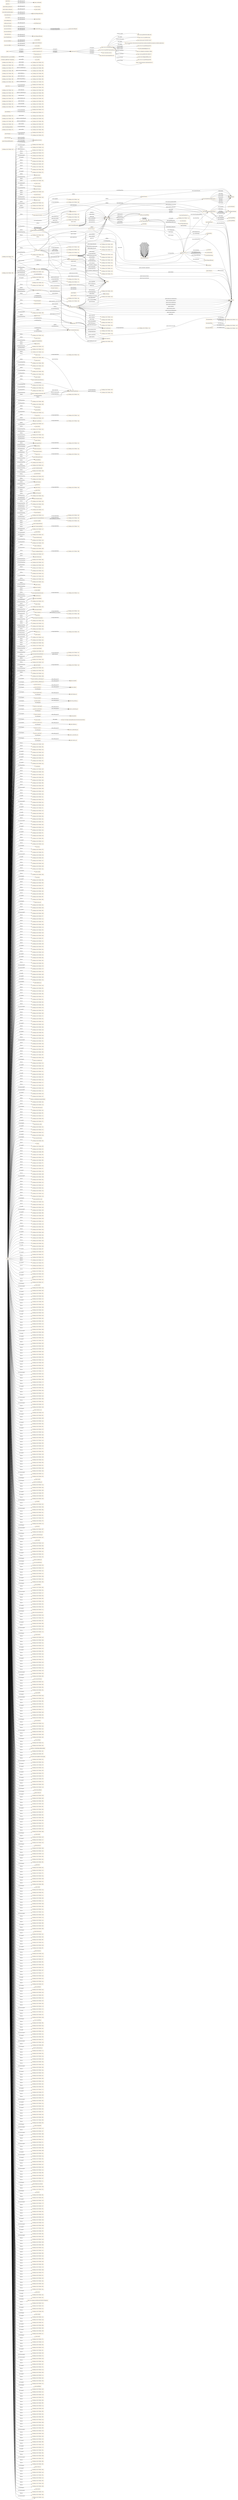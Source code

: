digraph ar2dtool_diagram { 
rankdir=LR;
size="1501"
node [shape = rectangle, color="orange"]; "geoes:Municipio" "geopolitical:territory" "owl:Thing" "-6106bdae:183127b093e:-7e69" "geoes:Estero" "geoes:ZonaContigua" "-6106bdae:183127b093e:-7d72" "-6106bdae:183127b093e:-7d0c" "geoes:Lavajo" "geoes:Morfologia" "-6106bdae:183127b093e:-7f72" "-6106bdae:183127b093e:-7d53" "geoes:Torrente" "-6106bdae:183127b093e:-7ce9" "geoes:MasaDeAguaArtificial" "geoes:Estuario" "-6106bdae:183127b093e:-7d45" "-6106bdae:183127b093e:-7e00" "-6106bdae:183127b093e:-7fdc" "-6106bdae:183127b093e:-7cbe" "-6106bdae:183127b093e:-7f8a" "geoes:Canyo" "-6106bdae:183127b093e:-7cf5" "-6106bdae:183127b093e:-7e5c" "-6106bdae:183127b093e:-7e05" "-6106bdae:183127b093e:-7f13" "geoes:Acuifero" "-6106bdae:183127b093e:-7fa3" "-6106bdae:183127b093e:-7f56" "-6106bdae:183127b093e:-7cc8" "-6106bdae:183127b093e:-7e57" "-6106bdae:183127b093e:-7ce0" "geoes:Nevero" "geoes:FuenteArtificial" "geoes:Mar" "-6106bdae:183127b093e:-7c35" "-6106bdae:183127b093e:-7e3f" "-6106bdae:183127b093e:-7cad" "-6106bdae:183127b093e:-7e13" "-6106bdae:183127b093e:-7ceb" "-6106bdae:183127b093e:-7f22" "-6106bdae:183127b093e:-7e76" "geoes:Canal" "-6106bdae:183127b093e:-7f99" "geoes:Arroyo" "-6106bdae:183127b093e:-7e22" "-6106bdae:183127b093e:-7f29" "-6106bdae:183127b093e:-7fcd" "-6106bdae:183127b093e:-7d96" "geoes:Rio" "-6106bdae:183127b093e:-7c82" "geoes:Recinto" "-6106bdae:183127b093e:-7d04" "-6106bdae:183127b093e:-7cbb" "-6106bdae:183127b093e:-7fe2" "geoes:Saladar" "geoes:ZonaEconomicaExclusiva" "-6106bdae:183127b093e:-7c53" "-6106bdae:183127b093e:-7c5d" "-6106bdae:183127b093e:-7dca" "geoes:FenomenoHidrografico" "-6106bdae:183127b093e:-7ccb" "-6106bdae:183127b093e:-7f30" "-6106bdae:183127b093e:-7e31" "geoes:CanalAguasContinentales" "-6106bdae:183127b093e:-7d80" "-6106bdae:183127b093e:-7c96" "geoes:Aluvion" "-6106bdae:183127b093e:-7fa0" "-6106bdae:183127b093e:-7d6f" "geoes:Acequia" "geoes:AltaMar" "-6106bdae:183127b093e:-7c4c" "geoes:Pozo" "-6106bdae:183127b093e:-7c95" "geoes:AguasCorrientes" "geoes:CanalMarino" "-6106bdae:183127b093e:-7d17" "-6106bdae:183127b093e:-7f36" "geoes:Delta" "-6106bdae:183127b093e:-7f1e" "geoes:Humedal" "-6106bdae:183127b093e:-7da4" "-6106bdae:183127b093e:-7e1f" "geoes:Charca" "-6106bdae:183127b093e:-7c66" "-6106bdae:183127b093e:-7f9d" "-6106bdae:183127b093e:-7c46" "geoes:Tuberia" "-6106bdae:183127b093e:-7fec" "-6106bdae:183127b093e:-7d5e" "-6106bdae:183127b093e:-7fe5" "geoes:Lago" "geoes:AguasSubterraneas" "-6106bdae:183127b093e:-7fd7" "geoes:Dren" "-6106bdae:183127b093e:-7faf" "geoes:AguasDulces" "geoes:Captacion" "-6106bdae:183127b093e:-7f69" "-6106bdae:183127b093e:-7c5a" "geoes:Ibon" "geoes:Nacimiento" "-6106bdae:183127b093e:-7f25" "geoes:AguasCosteras" "geoes:Gola" "-6106bdae:183127b093e:-7fd4" "-6106bdae:183127b093e:-7f6d" "geoes:HidronimoPuntual" "geoes:Albufera" "-6106bdae:183127b093e:-7e71" "-6106bdae:183127b093e:-7c71" "-6106bdae:183127b093e:-7e51" "geoes:AguasQuietas" "geoes:ZonaHumeda" "geoes:AguasMarinas" "geoes:ZonaEncharcable" "-6106bdae:183127b093e:-7f60" "-6106bdae:183127b093e:-7dd6" "-6106bdae:183127b093e:-7d2d" "geoes:Basines" "-6106bdae:183127b093e:-7d7b" "-6106bdae:183127b093e:-7e7c" "-6106bdae:183127b093e:-7ce6" "-6106bdae:183127b093e:-7ff2" "geoes:Embalse" "geoes:Marisma" "geoes:Ojo" "geoes:Glaciar" "geoes:AguasSuperficiales" "geoes:Acuitardo" "geoes:Toma" "-6106bdae:183127b093e:-7fac" "-6106bdae:183127b093e:-7f92" "-6106bdae:183127b093e:-7dc5" "geoes:Manantial" "-6106bdae:183127b093e:-7fe9" "-6106bdae:183127b093e:-7c42" "-6106bdae:183127b093e:-7d5a" "geoes:Desembocadura" "geoes:Cascada" "-6106bdae:183127b093e:-7ff8" "-6106bdae:183127b093e:-7e09" "geoes:Rapido" "-6106bdae:183127b093e:-7d26" "geoes:Corriente" "-6106bdae:183127b093e:-7dbb" "-6106bdae:183127b093e:-7e7f" "geoes:Deposito" "-6106bdae:183127b093e:-7cc4" "geoes:AguasCorrientesArtificiales" "-6106bdae:183127b093e:-7fc0" "geoes:Canalillo" "geoes:SurgenciaNatural" "geoes:SurgenciaArtificial" "-6106bdae:183127b093e:-7f79" "-6106bdae:183127b093e:-7ca7" "geoes:Bodon" "-6106bdae:183127b093e:-7de7" "-6106bdae:183127b093e:-7f4e" "geoes:MarTerritorial" "-6106bdae:183127b093e:-7e26" "-6106bdae:183127b093e:-7c99" "geoes:Confluencia" "-6106bdae:183127b093e:-7d0d" "-6106bdae:183127b093e:-7f95" "geoes:CanalAguasMarinas" "-6106bdae:183127b093e:-7fb5" "-6106bdae:183127b093e:-7e07" "geoes:Distribucion" "geoes:Afluente" "-6106bdae:183127b093e:-7f51" "-6106bdae:183127b093e:-7db2" "-6106bdae:183127b093e:-7c62" "-6106bdae:183127b093e:-7c8d" "-6106bdae:183127b093e:-7ce2" "-6106bdae:183127b093e:-7dce" "-6106bdae:183127b093e:-7e2a" "-6106bdae:183127b093e:-7cfd" "geoes:Conducto" "-6106bdae:183127b093e:-7ff5" "-6106bdae:183127b093e:-7cde" "-6106bdae:183127b093e:-7e6d" "-6106bdae:183127b093e:-7e44" "geoes:AguasCorrientesNaturales" "geoes:Chortal" "-6106bdae:183127b093e:-7dc1" "geoes:Desague" "-6106bdae:183127b093e:-7f40" "geoes:CorrienteSubterranea" "-6106bdae:183127b093e:-7dad" "geoes:Sumidero" "-6106bdae:183127b093e:-7fa9" "-6106bdae:183127b093e:-7f8f" "geoes:Aljibe" "geoes:AguasQuietasNaturales" "geoes:Meandro" "-6106bdae:183127b093e:-7fb8" "geoes:AguasDeTransicion" "geoes:Barranco" "geoes:MasaDeHielo" "-6106bdae:183127b093e:-7d13" "geoes:Salina" "-6106bdae:183127b093e:-7f1a" "-6106bdae:183127b093e:-7d22" "geoes:AguasSaladas" "geoes:Surgencia" "geoes:Ria" "geoes:AguasContinentales" "-6106bdae:183127b093e:-7d1e" "-6106bdae:183127b093e:-7e38" "-6106bdae:183127b093e:-7e66" "-6106bdae:183127b093e:-7fbb" "-6106bdae:183127b093e:-7c3e" "geoes:CuencaHidrografica" "-6106bdae:183127b093e:-7e4b" "-6106bdae:183127b093e:-7e1c" "-6106bdae:183127b093e:-7d50" "geoes:Lucio" "geoes:Laguna" "-6106bdae:183127b093e:-7ce4" "geoes:Aguas" "-6106bdae:183127b093e:-7e2c" "-6106bdae:183127b093e:-7e03" "-6106bdae:183127b093e:-7e63" "-6106bdae:183127b093e:-7ca8" "-6106bdae:183127b093e:-7fd0" "-6106bdae:183127b093e:-7f16" "-6106bdae:183127b093e:-7dee" "-6106bdae:183127b093e:-7cd6" "geoes:LagunaSalada" "-6106bdae:183127b093e:-7cef" "-6106bdae:183127b093e:-7ffb" "geoes:AguasQuietasArtificiales" "-6106bdae:183127b093e:-7e5f" "geoes:FuenteArtesana" "-6106bdae:183127b093e:-7c89" "-6106bdae:183127b093e:-7f10" "-6106bdae:183127b093e:-7f59" "-6106bdae:183127b093e:-7c40" "geoes:Rambla" "-6106bdae:183127b093e:-7fc7" "-6106bdae:183127b093e:-7f80" "-6106bdae:183127b093e:-7de1" "-6106bdae:183127b093e:-7d56" "-6106bdae:183127b093e:-7cee" "-6106bdae:183127b093e:-7d08" "wgs84_pos:SpatialThing" "time:TimeZone" "time:GeneralDateTimeDescription" "time:DateTimeInterval" "67cf3bd22a1eff87bfc017f26445f0ac" "time:TRS" "time:TemporalDuration" "time:Duration" "time:GeneralDurationDescription" "time:ProperInterval" "time:TimePosition" "time:TemporalPosition" "time:Interval" "time:TemporalEntity" "120f03d4a63ed509521aaa52438ddfce" "time:MonthOfYear" "time:TemporalUnit" "time:Instant" "time:DayOfWeek" ; /*classes style*/
	"geoes:top.owl" -> "http://www.w3.org/2006/time" [ label = "owl:imports" ];
	"geoes:top.owl" -> "http://www.w3.org/2003/01/geo/wgs84_pos" [ label = "owl:imports" ];
	"geoes:top.owl" -> "http://vocab.deri.ie/scovo" [ label = "owl:imports" ];
	"geoes:top.owl" -> "http://aims.fao.org/aos/geopolitical.owl" [ label = "owl:imports" ];
	"geoes:AguasContinentales" -> "-6106bdae:183127b093e:-7e69" [ label = "owl:equivalentClass" ];
	"http://www.w3.org/2006/time" -> "http://orcid.org/0000-0002-3884-3420" [ label = "dcterms:creator" ];
	"http://www.w3.org/2006/time" -> "http://www.w3.org/TR/owl-time" [ label = "rdfs:seeAlso" ];
	"http://www.w3.org/2006/time" -> "http://dx.doi.org/10.3233/SW-150187" [ label = "rdfs:seeAlso" ];
	"http://www.w3.org/2006/time" -> "http://www.semantic-web-journal.net/content/time-ontology-extended-non-gregorian-calendar-applications" [ label = "rdfs:seeAlso" ];
	"http://www.w3.org/2006/time" -> "http://www.w3.org/TR/owl-time" [ label = "dcterms:isVersionOf" ];
	"http://www.w3.org/2006/time" -> "http://www.w3.org/2006/time#2016" [ label = "owl:versionIRI" ];
	"http://www.w3.org/2006/time" -> "mailto:panfeng66@gmail.com" [ label = "dcterms:creator" ];
	"http://www.w3.org/2006/time" -> "https://en.wikipedia.org/wiki/Jerry_Hobbs" [ label = "dcterms:creator" ];
	"http://www.w3.org/2006/time" -> "https://orcid.org/0000-0001-8269-8171" [ label = "dcterms:contributor" ];
	"http://www.w3.org/2006/time" -> "mailto:chris.little@metoffice.gov.uk" [ label = "dcterms:contributor" ];
	"http://www.w3.org/2006/time" -> "http://www.w3.org/2006/time#2006" [ label = "owl:priorVersion" ];
	"http://www.w3.org/2006/time" -> "https://creativecommons.org/licenses/by/4.0/" [ label = "dcterms:license" ];
	"time:generalDay" -> "-6106bdae:183127b093e:-7c2a" [ label = "owl:withRestrictions" ];
	"time:generalDay" -> "xsd:string" [ label = "owl:onDatatype" ];
	"time:intervalBefore" -> "time:intervalDisjoint" [ label = "rdfs:subPropertyOf" ];
	"time:intervalBefore" -> "time:before" [ label = "rdfs:subPropertyOf" ];
	"geoes:geopolitica.owl" -> "geoes:top.owl" [ label = "owl:imports" ];
	"time:inDateTime" -> "time:inTemporalPosition" [ label = "rdfs:subPropertyOf" ];
	"geoes:sometido_a_descarga_por" -> "geoes:sometido" [ label = "rdfs:subPropertyOf" ];
	"time:intervalFinishes" -> "time:intervalIn" [ label = "rdfs:subPropertyOf" ];
	"geoes:transportes.owl" -> "geoes:top.owl" [ label = "owl:imports" ];
	"wgs84_pos:location" -> "foaf:based_near" [ label = "rdfs:subPropertyOf" ];
	"geoes:AguasCorrientes" -> "-6106bdae:183127b093e:-7e66" [ label = "owl:equivalentClass" ];
	"time:hasEnd" -> "time:hasTime" [ label = "rdfs:subPropertyOf" ];
	"geoes:Rambla" -> "-6106bdae:183127b093e:-7ca8" [ label = "owl:equivalentClass" ];
	"geoes:transvasa" -> "geoes:conduce" [ label = "rdfs:subPropertyOf" ];
	"geoes:desembocaEn" -> "geoes:desagua_en" [ label = "rdfs:subPropertyOf" ];
	"geoes:Lucio" -> "-6106bdae:183127b093e:-7cf5" [ label = "owl:equivalentClass" ];
	"time:hasDurationDescription" -> "time:hasTemporalDuration" [ label = "rdfs:subPropertyOf" ];
	"geoes:" -> "geoes:hydro.owl" [ label = "owl:imports" ];
	"geoes:" -> "geoes:transportes.owl" [ label = "owl:imports" ];
	"geoes:" -> "geoes:geopolitica.owl" [ label = "owl:imports" ];
	"geoes:Acuifero" -> "-6106bdae:183127b093e:-7e7c" [ label = "owl:equivalentClass" ];
	"geoes:Aguas" -> "-6106bdae:183127b093e:-7e6d" [ label = "owl:equivalentClass" ];
	"geoes:precedeA" -> "geoes:esta_proxima_a" [ label = "rdfs:subPropertyOf" ];
	"time:intervalIn" -> "time:intervalEquals" [ label = "owl:propertyDisjointWith" ];
	"time:inTimePosition" -> "time:inTemporalPosition" [ label = "rdfs:subPropertyOf" ];
	"geoes:Pozo" -> "-6106bdae:183127b093e:-7cad" [ label = "owl:equivalentClass" ];
	"geoes:es_transvasada" -> "geoes:es_conducido_por" [ label = "rdfs:subPropertyOf" ];
	"geoes:distribuye" -> "geoes:conduce" [ label = "rdfs:subPropertyOf" ];
	"geoes:Canal" -> "-6106bdae:183127b093e:-7dc5" [ label = "owl:equivalentClass" ];
	"geoes:transmite" -> "geoes:permite" [ label = "rdfs:subPropertyOf" ];
	"time:generalYear" -> "-6106bdae:183127b093e:-7c28" [ label = "owl:withRestrictions" ];
	"time:generalYear" -> "xsd:string" [ label = "owl:onDatatype" ];
	"time:intervalStarts" -> "time:intervalIn" [ label = "rdfs:subPropertyOf" ];
	"geoes:nombre_alternativo" -> "geoes:nombre" [ label = "rdfs:subPropertyOf" ];
	"time:intervalDuring" -> "time:intervalIn" [ label = "rdfs:subPropertyOf" ];
	"time:ProperInterval" -> "time:Instant" [ label = "owl:disjointWith" ];
	"geoes:AguasQuietas" -> "-6106bdae:183127b093e:-7e22" [ label = "owl:equivalentClass" ];
	"time:seconds" -> "http://www.bipm.org/en/publications/si-brochure/second.html" [ label = "rdfs:seeAlso" ];
	"geoes:se_extrae_para" -> "geoes:alimenta_a" [ label = "rdfs:subPropertyOf" ];
	"geoes:AguasQuietasNaturales" -> "-6106bdae:183127b093e:-7e1c" [ label = "owl:equivalentClass" ];
	"geoes:Idioma_alternativo" -> "geoes:idioma" [ label = "rdfs:subPropertyOf" ];
	"time:generalMonth" -> "-6106bdae:183127b093e:-7c29" [ label = "owl:withRestrictions" ];
	"time:generalMonth" -> "xsd:string" [ label = "owl:onDatatype" ];
	"time:intervalEquals" -> "time:intervalIn" [ label = "owl:propertyDisjointWith" ];
	"geoes:CanalAguasMarinas" -> "-6106bdae:183127b093e:-7dbb" [ label = "owl:equivalentClass" ];
	"geoes:ZonaHumeda" -> "-6106bdae:183127b093e:-7c42" [ label = "owl:equivalentClass" ];
	"geoes:Afluente" -> "-6106bdae:183127b093e:-7e71" [ label = "owl:equivalentClass" ];
	"geoes:Afluente" -> "-6106bdae:183127b093e:-7e76" [ label = "owl:equivalentClass" ];
	"geoes:se_extrae" -> "geoes:es_alimentada_por" [ label = "rdfs:subPropertyOf" ];
	"geoes:AguasCorrientesArtificiales" -> "-6106bdae:183127b093e:-7e63" [ label = "owl:equivalentClass" ];
	"geoes:AguasCorrientesArtificiales" -> "-6106bdae:183127b093e:-7e5f" [ label = "owl:equivalentClass" ];
	"geoes:AguasSuperficiales" -> "-6106bdae:183127b093e:-7e00" [ label = "owl:equivalentClass" ];
	"time:hasDuration" -> "time:hasTemporalDuration" [ label = "rdfs:subPropertyOf" ];
	"geoes:AguasDeTransicion" -> "-6106bdae:183127b093e:-7e31" [ label = "owl:equivalentClass" ];
	"geoes:AguasDeTransicion" -> "-6106bdae:183127b093e:-7e3f" [ label = "owl:equivalentClass" ];
	"time:hasBeginning" -> "time:hasTime" [ label = "rdfs:subPropertyOf" ];
	"geoes:MasaDeAguaArtificial" -> "-6106bdae:183127b093e:-7cc8" [ label = "owl:equivalentClass" ];
	"geoes:Nacimiento" -> "-6106bdae:183127b093e:-7cbe" [ label = "owl:equivalentClass" ];
	"geoes:Dren" -> "-6106bdae:183127b093e:-7d5e" [ label = "owl:equivalentClass" ];
	"geoes:long" -> "geoes:coordenadas" [ label = "rdfs:subPropertyOf" ];
	"geoes:Gola" -> "-6106bdae:183127b093e:-7d1e" [ label = "owl:equivalentClass" ];
	"geoes:CanalAguasContinentales" -> "-6106bdae:183127b093e:-7dc1" [ label = "owl:equivalentClass" ];
	"geoes:AguasQuietasArtificiales" -> "-6106bdae:183127b093e:-7e1f" [ label = "owl:equivalentClass" ];
	"geoes:SurgenciaArtificial" -> "-6106bdae:183127b093e:-7c5a" [ label = "owl:equivalentClass" ];
	"time:TemporalEntity" -> "-6106bdae:183127b093e:-7c2e" [ label = "owl:unionOf" ];
	"geoes:es_distribuida" -> "geoes:es_conducido_por" [ label = "rdfs:subPropertyOf" ];
	"geoes:sigueA" -> "geoes:esta_proxima_a" [ label = "rdfs:subPropertyOf" ];
	"geoes:Surgencia" -> "-6106bdae:183127b093e:-7c5d" [ label = "owl:equivalentClass" ];
	"geoes:es_capturado" -> "geoes:es_conectado_con" [ label = "rdfs:subPropertyOf" ];
	"geoes:Desague" -> "-6106bdae:183127b093e:-7d72" [ label = "owl:equivalentClass" ];
	"geoes:captura" -> "geoes:conecta_con" [ label = "rdfs:subPropertyOf" ];
	"geoes:sometida_a_influencia_de" -> "geoes:sometido" [ label = "rdfs:subPropertyOf" ];
	"NULL" -> "-6106bdae:183127b093e:-7cd6" [ label = "owl:someValuesFrom" ];
	"NULL" -> "-6106bdae:183127b093e:-7c68" [ label = "rdf:rest" ];
	"NULL" -> "-6106bdae:183127b093e:-7f64" [ label = "rdf:rest" ];
	"NULL" -> "-6106bdae:183127b093e:-7d10" [ label = "rdf:rest" ];
	"NULL" -> "geoes:Deposito" [ label = "rdf:first" ];
	"NULL" -> "-6106bdae:183127b093e:-7dcd" [ label = "owl:unionOf" ];
	"NULL" -> "-6106bdae:183127b093e:-7dff" [ label = "owl:unionOf" ];
	"NULL" -> "-6106bdae:183127b093e:-7f12" [ label = "owl:unionOf" ];
	"NULL" -> "-6106bdae:183127b093e:-7f32" [ label = "rdf:rest" ];
	"NULL" -> "-6106bdae:183127b093e:-7e4a" [ label = "owl:unionOf" ];
	"NULL" -> "geoes:Ria" [ label = "owl:someValuesFrom" ];
	"NULL" -> "geoes:Lago" [ label = "rdf:first" ];
	"NULL" -> "-6106bdae:183127b093e:-7cfd" [ label = "owl:someValuesFrom" ];
	"NULL" -> "xsd:gMonth" [ label = "owl:allValuesFrom" ];
	"NULL" -> "-6106bdae:183127b093e:-7ebf" [ label = "rdf:rest" ];
	"NULL" -> "-6106bdae:183127b093e:-7c86" [ label = "rdf:rest" ];
	"NULL" -> "geoes:Barranco" [ label = "owl:allValuesFrom" ];
	"NULL" -> "-6106bdae:183127b093e:-7c43" [ label = "rdf:rest" ];
	"NULL" -> "-6106bdae:183127b093e:-7ff9" [ label = "rdf:rest" ];
	"NULL" -> "-6106bdae:183127b093e:-7ebb" [ label = "rdf:rest" ];
	"NULL" -> "-6106bdae:183127b093e:-7fb6" [ label = "rdf:rest" ];
	"NULL" -> "geoes:FuenteArtesana" [ label = "rdf:first" ];
	"NULL" -> "-6106bdae:183127b093e:-7f00" [ label = "rdf:rest" ];
	"NULL" -> "geoes:ZonaEncharcable" [ label = "rdf:first" ];
	"NULL" -> "-6106bdae:183127b093e:-7d0b" [ label = "owl:intersectionOf" ];
	"NULL" -> "-6106bdae:183127b093e:-7e29" [ label = "rdf:rest" ];
	"NULL" -> "-6106bdae:183127b093e:-7e64" [ label = "rdf:rest" ];
	"NULL" -> "-6106bdae:183127b093e:-7ea1" [ label = "owl:oneOf" ];
	"NULL" -> "-6106bdae:183127b093e:-7ce6" [ label = "rdf:first" ];
	"NULL" -> "-6106bdae:183127b093e:-7d7e" [ label = "rdf:rest" ];
	"NULL" -> "-6106bdae:183127b093e:-7dac" [ label = "owl:intersectionOf" ];
	"NULL" -> "-6106bdae:183127b093e:-7e36" [ label = "rdf:rest" ];
	"NULL" -> "geoes:Basines" [ label = "rdf:first" ];
	"NULL" -> "-6106bdae:183127b093e:-7fcc" [ label = "owl:unionOf" ];
	"NULL" -> "-6106bdae:183127b093e:-7e32" [ label = "rdf:rest" ];
	"NULL" -> "-6106bdae:183127b093e:-7ecf" [ label = "owl:oneOf" ];
	"NULL" -> "-6106bdae:183127b093e:-7fb4" [ label = "owl:unionOf" ];
	"NULL" -> "-6106bdae:183127b093e:-7d4c" [ label = "rdf:rest" ];
	"NULL" -> "-6106bdae:183127b093e:-7d51" [ label = "owl:intersectionOf" ];
	"NULL" -> "-6106bdae:183127b093e:-7dd1" [ label = "rdf:rest" ];
	"NULL" -> "-6106bdae:183127b093e:-7c45" [ label = "owl:unionOf" ];
	"NULL" -> "geoes:Canal" [ label = "rdf:first" ];
	"NULL" -> "-6106bdae:183127b093e:-7e04" [ label = "rdf:rest" ];
	"NULL" -> "geoes:Manantial" [ label = "rdf:first" ];
	"NULL" -> "-6106bdae:183127b093e:-7f21" [ label = "owl:unionOf" ];
	"NULL" -> "-6106bdae:183127b093e:-7cf6" [ label = "rdf:rest" ];
	"NULL" -> "-6106bdae:183127b093e:-7f6e" [ label = "rdf:rest" ];
	"NULL" -> "time:GeneralDateTimeDescription" [ label = "rdf:first" ];
	"NULL" -> "-6106bdae:183127b093e:-7d17" [ label = "owl:allValuesFrom" ];
	"NULL" -> "-6106bdae:183127b093e:-7d80" [ label = "owl:allValuesFrom" ];
	"NULL" -> "-6106bdae:183127b093e:-7e12" [ label = "owl:unionOf" ];
	"NULL" -> "-6106bdae:183127b093e:-7ec8" [ label = "rdf:rest" ];
	"NULL" -> "time:year" [ label = "owl:onProperty" ];
	"NULL" -> "-6106bdae:183127b093e:-7f7b" [ label = "rdf:rest" ];
	"NULL" -> "-6106bdae:183127b093e:-7f3c" [ label = "rdf:rest" ];
	"NULL" -> "-6106bdae:183127b093e:-7c3e" [ label = "rdf:first" ];
	"NULL" -> "-6106bdae:183127b093e:-7cf8" [ label = "owl:intersectionOf" ];
	"NULL" -> "geoes:Aguas" [ label = "rdf:first" ];
	"NULL" -> "-6106bdae:183127b093e:-7ef2" [ label = "owl:oneOf" ];
	"NULL" -> "-6106bdae:183127b093e:-7cd1" [ label = "rdf:rest" ];
	"NULL" -> "-6106bdae:183127b093e:-7ee6" [ label = "rdf:rest" ];
	"NULL" -> "geoes:Acuifero" [ label = "owl:allValuesFrom" ];
	"NULL" -> "geoes:Marisma" [ label = "owl:allValuesFrom" ];
	"NULL" -> "-6106bdae:183127b093e:-7e96" [ label = "owl:oneOf" ];
	"NULL" -> "-6106bdae:183127b093e:-7e6e" [ label = "rdf:rest" ];
	"NULL" -> "geoes:estaEn" [ label = "owl:onProperty" ];
	"NULL" -> "-6106bdae:183127b093e:-7d94" [ label = "rdf:rest" ];
	"NULL" -> "time:days" [ label = "owl:onProperty" ];
	"NULL" -> "geoes:Ibon" [ label = "owl:someValuesFrom" ];
	"NULL" -> "-6106bdae:183127b093e:-7cc4" [ label = "owl:allValuesFrom" ];
	"NULL" -> "-6106bdae:183127b093e:-7f8e" [ label = "owl:unionOf" ];
	"NULL" -> "geoes:AguasCorrientesNaturales" [ label = "rdf:first" ];
	"NULL" -> "-6106bdae:183127b093e:-7d62" [ label = "rdf:rest" ];
	"NULL" -> "-6106bdae:183127b093e:-7f77" [ label = "rdf:rest" ];
	"NULL" -> "-6106bdae:183127b093e:-7fda" [ label = "rdf:rest" ];
	"NULL" -> "geoes:CorrienteSubterranea" [ label = "rdf:first" ];
	"NULL" -> "-6106bdae:183127b093e:-7e65" [ label = "owl:unionOf" ];
	"NULL" -> "-6106bdae:183127b093e:-7f49" [ label = "rdf:rest" ];
	"NULL" -> "-6106bdae:183127b093e:-7fb7" [ label = "owl:unionOf" ];
	"NULL" -> "-6106bdae:183127b093e:-7f84" [ label = "rdf:rest" ];
	"NULL" -> "geoes:evacua_de" [ label = "owl:onProperty" ];
	"NULL" -> "-6106bdae:183127b093e:-7f45" [ label = "rdf:rest" ];
	"NULL" -> "-6106bdae:183127b093e:-7d30" [ label = "rdf:rest" ];
	"NULL" -> "-6106bdae:183127b093e:-7ff4" [ label = "owl:unionOf" ];
	"NULL" -> "-6106bdae:183127b093e:-7d00" [ label = "owl:intersectionOf" ];
	"NULL" -> "-6106bdae:183127b093e:-7f17" [ label = "rdf:rest" ];
	"NULL" -> "-6106bdae:183127b093e:-7ece" [ label = "rdf:rest" ];
	"NULL" -> "-6106bdae:183127b093e:-7f52" [ label = "rdf:rest" ];
	"NULL" -> "-6106bdae:183127b093e:-7ce0" [ label = "rdf:first" ];
	"NULL" -> "geoes:conecta_con" [ label = "owl:onProperty" ];
	"NULL" -> "-6106bdae:183127b093e:-7edb" [ label = "rdf:rest" ];
	"NULL" -> "-6106bdae:183127b093e:-7c24" [ label = "rdf:rest" ];
	"NULL" -> "-6106bdae:183127b093e:-7f20" [ label = "rdf:rest" ];
	"NULL" -> "-6106bdae:183127b093e:-7e49" [ label = "rdf:rest" ];
	"NULL" -> "-6106bdae:183127b093e:-7e84" [ label = "rdf:rest" ];
	"NULL" -> "geoes:Salina" [ label = "rdf:first" ];
	"NULL" -> "-6106bdae:183127b093e:-7fe7" [ label = "rdf:rest" ];
	"NULL" -> "-6106bdae:183127b093e:-7c31" [ label = "rdf:rest" ];
	"NULL" -> "-6106bdae:183127b093e:-7d0f" [ label = "rdf:rest" ];
	"NULL" -> "geoes:AguasCorrientesNaturales" [ label = "owl:someValuesFrom" ];
	"NULL" -> "-6106bdae:183127b093e:-7f1d" [ label = "owl:unionOf" ];
	"NULL" -> "-6106bdae:183127b093e:-7fa4" [ label = "rdf:rest" ];
	"NULL" -> "-6106bdae:183127b093e:-7cb9" [ label = "rdf:rest" ];
	"NULL" -> "-6106bdae:183127b093e:-7fc6" [ label = "owl:unionOf" ];
	"NULL" -> "-6106bdae:183127b093e:-7feb" [ label = "owl:unionOf" ];
	"NULL" -> "-6106bdae:183127b093e:-7d6c" [ label = "rdf:rest" ];
	"NULL" -> "geoes:Distribucion" [ label = "rdf:first" ];
	"NULL" -> "-6106bdae:183127b093e:-7c4c" [ label = "owl:allValuesFrom" ];
	"NULL" -> "-6106bdae:183127b093e:-7f3e" [ label = "rdf:rest" ];
	"NULL" -> "-6106bdae:183127b093e:-7d70" [ label = "owl:intersectionOf" ];
	"NULL" -> "-6106bdae:183127b093e:-7e70" [ label = "owl:intersectionOf" ];
	"NULL" -> "-6106bdae:183127b093e:-7e20" [ label = "rdf:rest" ];
	"NULL" -> "geoes:Embalse" [ label = "owl:someValuesFrom" ];
	"NULL" -> "-6106bdae:183127b093e:-7e89" [ label = "owl:oneOf" ];
	"NULL" -> "-6106bdae:183127b093e:-7de6" [ label = "owl:unionOf" ];
	"NULL" -> "-6106bdae:183127b093e:-7d16" [ label = "owl:unionOf" ];
	"NULL" -> "geoes:deposita_en" [ label = "owl:onProperty" ];
	"NULL" -> "-6106bdae:183127b093e:-7ee8" [ label = "rdf:rest" ];
	"NULL" -> "-6106bdae:183127b093e:-7f0c" [ label = "rdf:rest" ];
	"NULL" -> "-6106bdae:183127b093e:-7ea9" [ label = "rdf:rest" ];
	"NULL" -> "geoes:AguasQuietasArtificiales" [ label = "rdf:first" ];
	"NULL" -> "-6106bdae:183127b093e:-7f9b" [ label = "rdf:rest" ];
	"NULL" -> "-6106bdae:183127b093e:-7c5c" [ label = "owl:unionOf" ];
	"NULL" -> "geoes:AguasQuietasArtificiales" [ label = "owl:complementOf" ];
	"NULL" -> "-6106bdae:183127b093e:-7f5c" [ label = "rdf:rest" ];
	"NULL" -> "geoes:Acuifero" [ label = "rdf:first" ];
	"NULL" -> "-6106bdae:183127b093e:-7fe0" [ label = "rdf:rest" ];
	"NULL" -> "-6106bdae:183127b093e:-7dfe" [ label = "rdf:rest" ];
	"NULL" -> "-6106bdae:183127b093e:-7d76" [ label = "owl:intersectionOf" ];
	"NULL" -> "geoes:Manantial" [ label = "owl:allValuesFrom" ];
	"NULL" -> "geoes:Saladar" [ label = "rdf:first" ];
	"NULL" -> "geoes:SurgenciaArtificial" [ label = "rdf:first" ];
	"NULL" -> "-6106bdae:183127b093e:-7f24" [ label = "owl:unionOf" ];
	"NULL" -> "-6106bdae:183127b093e:-7eb6" [ label = "rdf:rest" ];
	"NULL" -> "-6106bdae:183127b093e:-7cf1" [ label = "rdf:rest" ];
	"NULL" -> "-6106bdae:183127b093e:-7f2a" [ label = "rdf:rest" ];
	"NULL" -> "-6106bdae:183127b093e:-7dcc" [ label = "rdf:rest" ];
	"NULL" -> "-6106bdae:183127b093e:-7e56" [ label = "owl:unionOf" ];
	"NULL" -> "-6106bdae:183127b093e:-7e8e" [ label = "rdf:rest" ];
	"NULL" -> "-6106bdae:183127b093e:-7e4f" [ label = "rdf:rest" ];
	"NULL" -> "-6106bdae:183127b093e:-7ffa" [ label = "owl:unionOf" ];
	"NULL" -> "-6106bdae:183127b093e:-7ed4" [ label = "rdf:rest" ];
	"NULL" -> "-6106bdae:183127b093e:-7fed" [ label = "rdf:rest" ];
	"NULL" -> "-6106bdae:183127b093e:-7d2c" [ label = "owl:intersectionOf" ];
	"NULL" -> "-6106bdae:183127b093e:-7c8b" [ label = "rdf:rest" ];
	"NULL" -> "-6106bdae:183127b093e:-7e9b" [ label = "rdf:rest" ];
	"NULL" -> "-6106bdae:183127b093e:-7f55" [ label = "owl:unionOf" ];
	"NULL" -> "-6106bdae:183127b093e:-7d82" [ label = "rdf:rest" ];
	"NULL" -> "-6106bdae:183127b093e:-7f97" [ label = "rdf:rest" ];
	"NULL" -> "-6106bdae:183127b093e:-7d43" [ label = "rdf:rest" ];
	"NULL" -> "geoes:es_originado_por" [ label = "owl:onProperty" ];
	"NULL" -> "-6106bdae:183127b093e:-7d15" [ label = "rdf:rest" ];
	"NULL" -> "-6106bdae:183127b093e:-7c3d" [ label = "owl:unionOf" ];
	"NULL" -> "-6106bdae:183127b093e:-7f65" [ label = "rdf:rest" ];
	"NULL" -> "geoes:conduce" [ label = "owl:onProperty" ];
	"NULL" -> "-6106bdae:183127b093e:-7d11" [ label = "rdf:rest" ];
	"NULL" -> "geoes:Morfologia" [ label = "rdf:first" ];
	"NULL" -> "-6106bdae:183127b093e:-7ea6" [ label = "owl:oneOf" ];
	"NULL" -> "geoes:Lucio" [ label = "owl:someValuesFrom" ];
	"NULL" -> "-6106bdae:183127b093e:-7f37" [ label = "rdf:rest" ];
	"NULL" -> "-6106bdae:183127b093e:-7eee" [ label = "rdf:rest" ];
	"NULL" -> "-6106bdae:183127b093e:-7c37" [ label = "rdf:rest" ];
	"NULL" -> "-6106bdae:183127b093e:-7f33" [ label = "rdf:rest" ];
	"NULL" -> "-6106bdae:183127b093e:-7dc0" [ label = "owl:intersectionOf" ];
	"NULL" -> "geoes:AguasMarinas" [ label = "owl:someValuesFrom" ];
	"NULL" -> "-6106bdae:183127b093e:-7c41" [ label = "owl:intersectionOf" ];
	"NULL" -> "-6106bdae:183127b093e:-7e30" [ label = "owl:unionOf" ];
	"NULL" -> "-6106bdae:183127b093e:-7e38" [ label = "owl:allValuesFrom" ];
	"NULL" -> "-6106bdae:183127b093e:-7c87" [ label = "rdf:rest" ];
	"NULL" -> "30e5be14148288cb82e25ebad228d2eb" [ label = "rdf:first" ];
	"NULL" -> "-6106bdae:183127b093e:-7efb" [ label = "rdf:rest" ];
	"NULL" -> "-6106bdae:183127b093e:-7c44" [ label = "rdf:rest" ];
	"NULL" -> "geoes:sufre_descarga_de" [ label = "owl:onProperty" ];
	"NULL" -> "-6106bdae:183127b093e:-7ebc" [ label = "rdf:rest" ];
	"NULL" -> "-6106bdae:183127b093e:-7f01" [ label = "rdf:rest" ];
	"NULL" -> "-6106bdae:183127b093e:-7c51" [ label = "rdf:rest" ];
	"NULL" -> "-6106bdae:183127b093e:-7fc8" [ label = "rdf:rest" ];
	"NULL" -> "-6106bdae:183127b093e:-7c35" [ label = "owl:allValuesFrom" ];
	"NULL" -> "-6106bdae:183127b093e:-7f71" [ label = "owl:unionOf" ];
	"NULL" -> "geoes:discurre_sobre" [ label = "owl:onProperty" ];
	"NULL" -> "-6106bdae:183127b093e:-7c81" [ label = "owl:unionOf" ];
	"NULL" -> "-6106bdae:183127b093e:-7e72" [ label = "rdf:rest" ];
	"NULL" -> "-6106bdae:183127b093e:-7d12" [ label = "owl:unionOf" ];
	"NULL" -> "-6106bdae:183127b093e:-7d44" [ label = "owl:unionOf" ];
	"NULL" -> "time:numericDuration" [ label = "owl:onProperty" ];
	"NULL" -> "-6106bdae:183127b093e:-7fe6" [ label = "rdf:rest" ];
	"NULL" -> "rdf:nil" [ label = "rdf:rest" ];
	"NULL" -> "-6106bdae:183127b093e:-7f9f" [ label = "owl:unionOf" ];
	"NULL" -> "-6106bdae:183127b093e:-7f1f" [ label = "rdf:rest" ];
	"NULL" -> "-6106bdae:183127b093e:-7dee" [ label = "owl:someValuesFrom" ];
	"NULL" -> "geoes:Conducto" [ label = "rdf:first" ];
	"NULL" -> "-6106bdae:183127b093e:-7f6f" [ label = "rdf:rest" ];
	"NULL" -> "-6106bdae:183127b093e:-7ff3" [ label = "rdf:rest" ];
	"NULL" -> "-6106bdae:183127b093e:-7d1b" [ label = "rdf:rest" ];
	"NULL" -> "geoes:esta_proxima_a" [ label = "owl:onProperty" ];
	"NULL" -> "-6106bdae:183127b093e:-7fb0" [ label = "rdf:rest" ];
	"NULL" -> "-6106bdae:183127b093e:-7de1" [ label = "owl:someValuesFrom" ];
	"NULL" -> "-6106bdae:183127b093e:-7e09" [ label = "owl:allValuesFrom" ];
	"NULL" -> "-6106bdae:183127b093e:-7e44" [ label = "owl:allValuesFrom" ];
	"NULL" -> "-6106bdae:183127b093e:-7f7c" [ label = "rdf:rest" ];
	"NULL" -> "-6106bdae:183127b093e:-7f3d" [ label = "rdf:rest" ];
	"NULL" -> "geoes:Humedal" [ label = "rdf:first" ];
	"NULL" -> "-6106bdae:183127b093e:-7fc1" [ label = "rdf:rest" ];
	"NULL" -> "-6106bdae:183127b093e:-7c59" [ label = "owl:unionOf" ];
	"NULL" -> "-6106bdae:183127b093e:-7ddf" [ label = "rdf:rest" ];
	"NULL" -> "-6106bdae:183127b093e:-7d48" [ label = "owl:intersectionOf" ];
	"NULL" -> "-6106bdae:183127b093e:-7f4a" [ label = "rdf:rest" ];
	"NULL" -> "-6106bdae:183127b093e:-7cd2" [ label = "rdf:rest" ];
	"NULL" -> "-6106bdae:183127b093e:-7ee7" [ label = "rdf:rest" ];
	"NULL" -> "-6106bdae:183127b093e:-7dec" [ label = "rdf:rest" ];
	"NULL" -> "time:Duration" [ label = "rdf:first" ];
	"NULL" -> "-6106bdae:183127b093e:-7c9e" [ label = "rdf:rest" ];
	"NULL" -> "geoes:AguasDulces" [ label = "owl:complementOf" ];
	"NULL" -> "-6106bdae:183127b093e:-7ea4" [ label = "rdf:rest" ];
	"NULL" -> "-6106bdae:183127b093e:-7d0c" [ label = "rdf:first" ];
	"NULL" -> "-6106bdae:183127b093e:-7c5b" [ label = "rdf:rest" ];
	"NULL" -> "geoes:puede_fluir_como" [ label = "owl:onProperty" ];
	"NULL" -> "-6106bdae:183127b093e:-7ef4" [ label = "rdf:rest" ];
	"NULL" -> "-6106bdae:183127b093e:-7ca0" [ label = "rdf:rest" ];
	"NULL" -> "-6106bdae:183127b093e:-7e90" [ label = "owl:oneOf" ];
	"NULL" -> "-6106bdae:183127b093e:-7d3f" [ label = "owl:intersectionOf" ];
	"NULL" -> "-6106bdae:183127b093e:-7f68" [ label = "owl:unionOf" ];
	"NULL" -> "-6106bdae:183127b093e:-7fdf" [ label = "rdf:rest" ];
	"NULL" -> "-6106bdae:183127b093e:-7d28" [ label = "rdf:rest" ];
	"NULL" -> "-6106bdae:183127b093e:-7ec2" [ label = "rdf:rest" ];
	"NULL" -> "-6106bdae:183127b093e:-7d5a" [ label = "owl:someValuesFrom" ];
	"NULL" -> "-6106bdae:183127b093e:-7cdf" [ label = "rdf:rest" ];
	"NULL" -> "-6106bdae:183127b093e:-7e51" [ label = "owl:someValuesFrom" ];
	"NULL" -> "-6106bdae:183127b093e:-7db1" [ label = "owl:unionOf" ];
	"NULL" -> "-6106bdae:183127b093e:-7d24" [ label = "rdf:rest" ];
	"NULL" -> "-6106bdae:183127b093e:-7e68" [ label = "owl:unionOf" ];
	"NULL" -> "-6106bdae:183127b093e:-7fad" [ label = "rdf:rest" ];
	"NULL" -> "-6106bdae:183127b093e:-7f85" [ label = "rdf:rest" ];
	"NULL" -> "-6106bdae:183127b093e:-7e0b" [ label = "rdf:rest" ];
	"NULL" -> "geoes:Embalse" [ label = "rdf:first" ];
	"NULL" -> "-6106bdae:183127b093e:-7fae" [ label = "owl:unionOf" ];
	"NULL" -> "-6106bdae:183127b093e:-7eb8" [ label = "owl:oneOf" ];
	"NULL" -> "-6106bdae:183127b093e:-7ff7" [ label = "owl:unionOf" ];
	"NULL" -> "-6106bdae:183127b093e:-7f19" [ label = "owl:unionOf" ];
	"NULL" -> "-6106bdae:183127b093e:-7c40" [ label = "rdf:first" ];
	"NULL" -> "geoes:Acequia" [ label = "rdf:first" ];
	"NULL" -> "-6106bdae:183127b093e:-7f57" [ label = "rdf:rest" ];
	"NULL" -> "-6106bdae:183127b093e:-7f18" [ label = "rdf:rest" ];
	"NULL" -> "geoes:AguasQuietasNaturales" [ label = "rdf:first" ];
	"NULL" -> "-6106bdae:183127b093e:-7c57" [ label = "rdf:rest" ];
	"NULL" -> "-6106bdae:183127b093e:-7f53" [ label = "rdf:rest" ];
	"NULL" -> "-6106bdae:183127b093e:-7cc3" [ label = "owl:unionOf" ];
	"NULL" -> "-6106bdae:183127b093e:-7e78" [ label = "rdf:rest" ];
	"NULL" -> "-6106bdae:183127b093e:-7c64" [ label = "rdf:rest" ];
	"NULL" -> "-6106bdae:183127b093e:-7d03" [ label = "owl:unionOf" ];
	"NULL" -> "-6106bdae:183127b093e:-7c27" [ label = "owl:unionOf" ];
	"NULL" -> "-6106bdae:183127b093e:-7edc" [ label = "rdf:rest" ];
	"NULL" -> "-6106bdae:183127b093e:-7dc7" [ label = "rdf:rest" ];
	"NULL" -> "time:second" [ label = "owl:onProperty" ];
	"NULL" -> "-6106bdae:183127b093e:-7d5d" [ label = "owl:intersectionOf" ];
	"NULL" -> "geoes:Aluvion" [ label = "owl:someValuesFrom" ];
	"NULL" -> "geoes:Glaciar" [ label = "owl:complementOf" ];
	"NULL" -> "-6106bdae:183127b093e:-7e85" [ label = "rdf:rest" ];
	"NULL" -> "-6106bdae:183127b093e:-7f9c" [ label = "owl:unionOf" ];
	"NULL" -> "geoes:se_extrae_para" [ label = "owl:onProperty" ];
	"NULL" -> "-6106bdae:183127b093e:-7fab" [ label = "owl:unionOf" ];
	"NULL" -> "-6106bdae:183127b093e:-7c32" [ label = "rdf:rest" ];
	"NULL" -> "-6106bdae:183127b093e:-7f0f" [ label = "owl:unionOf" ];
	"NULL" -> "-6106bdae:183127b093e:-7eaa" [ label = "rdf:rest" ];
	"NULL" -> "-6106bdae:183127b093e:-7d9b" [ label = "rdf:rest" ];
	"NULL" -> "-6106bdae:183127b093e:-7fa5" [ label = "rdf:rest" ];
	"NULL" -> "-6106bdae:183127b093e:-7e5b" [ label = "owl:unionOf" ];
	"NULL" -> "-6106bdae:183127b093e:-7e93" [ label = "owl:oneOf" ];
	"NULL" -> "-6106bdae:183127b093e:-7c46" [ label = "owl:allValuesFrom" ];
	"NULL" -> "-6106bdae:183127b093e:-7de5" [ label = "rdf:rest" ];
	"NULL" -> "-6106bdae:183127b093e:-7e92" [ label = "rdf:rest" ];
	"NULL" -> "-6106bdae:183127b093e:-7e18" [ label = "rdf:rest" ];
	"NULL" -> "-6106bdae:183127b093e:-7e53" [ label = "rdf:rest" ];
	"NULL" -> "geoes:Desembocadura" [ label = "rdf:first" ];
	"NULL" -> "-6106bdae:183127b093e:-7d6d" [ label = "rdf:rest" ];
	"NULL" -> "geoes:AguasCorrientesNaturales" [ label = "owl:allValuesFrom" ];
	"NULL" -> "-6106bdae:183127b093e:-7d66" [ label = "owl:intersectionOf" ];
	"NULL" -> "geoes:alimenta_a" [ label = "owl:onProperty" ];
	"NULL" -> "-6106bdae:183127b093e:-7eec" [ label = "owl:oneOf" ];
	"NULL" -> "-6106bdae:183127b093e:-7e05" [ label = "rdf:first" ];
	"NULL" -> "-6106bdae:183127b093e:-7f4d" [ label = "owl:unionOf" ];
	"NULL" -> "-6106bdae:183127b093e:-7f35" [ label = "owl:unionOf" ];
	"NULL" -> "-6106bdae:183127b093e:-7e60" [ label = "rdf:rest" ];
	"NULL" -> "geoes:Torrente" [ label = "owl:someValuesFrom" ];
	"NULL" -> "-6106bdae:183127b093e:-7de0" [ label = "owl:unionOf" ];
	"NULL" -> "geoes:AltaMar" [ label = "rdf:first" ];
	"NULL" -> "-6106bdae:183127b093e:-7cd8" [ label = "rdf:rest" ];
	"NULL" -> "-6106bdae:183127b093e:-7ee9" [ label = "rdf:rest" ];
	"NULL" -> "-6106bdae:183127b093e:-7f0d" [ label = "rdf:rest" ];
	"NULL" -> "-6106bdae:183127b093e:-7f5d" [ label = "rdf:rest" ];
	"NULL" -> "-6106bdae:183127b093e:-7ce5" [ label = "rdf:rest" ];
	"NULL" -> "geoes:sometida_a_influencia_de" [ label = "owl:onProperty" ];
	"NULL" -> "time:Interval" [ label = "rdf:first" ];
	"NULL" -> "-6106bdae:183127b093e:-7ef9" [ label = "owl:oneOf" ];
	"NULL" -> "-6106bdae:183127b093e:-7eb7" [ label = "rdf:rest" ];
	"NULL" -> "-6106bdae:183127b093e:-7f6a" [ label = "rdf:rest" ];
	"NULL" -> "geoes:captura" [ label = "owl:onProperty" ];
	"NULL" -> "-6106bdae:183127b093e:-7c2f" [ label = "rdf:rest" ];
	"NULL" -> "-6106bdae:183127b093e:-7da3" [ label = "owl:intersectionOf" ];
	"NULL" -> "-6106bdae:183127b093e:-7f2b" [ label = "rdf:rest" ];
	"NULL" -> "-6106bdae:183127b093e:-7d69" [ label = "rdf:rest" ];
	"NULL" -> "geoes:Mar" [ label = "rdf:first" ];
	"NULL" -> "geoes:Canyo" [ label = "owl:someValuesFrom" ];
	"NULL" -> "-6106bdae:183127b093e:-7c7f" [ label = "rdf:rest" ];
	"NULL" -> "-6106bdae:183127b093e:-7e8f" [ label = "rdf:rest" ];
	"NULL" -> "-6106bdae:183127b093e:-7fba" [ label = "owl:unionOf" ];
	"NULL" -> "-6106bdae:183127b093e:-7dda" [ label = "rdf:rest" ];
	"NULL" -> "-6106bdae:183127b093e:-7cc0" [ label = "rdf:rest" ];
	"NULL" -> "-6106bdae:183127b093e:-7ed5" [ label = "rdf:rest" ];
	"NULL" -> "-6106bdae:183127b093e:-7c62" [ label = "owl:someValuesFrom" ];
	"NULL" -> "geoes:Nacimiento" [ label = "owl:allValuesFrom" ];
	"NULL" -> "-6106bdae:183127b093e:-7d84" [ label = "owl:intersectionOf" ];
	"NULL" -> "-6106bdae:183127b093e:-7cbb" [ label = "owl:allValuesFrom" ];
	"NULL" -> "-6106bdae:183127b093e:-7fee" [ label = "rdf:rest" ];
	"NULL" -> "-6106bdae:183127b093e:-7cf3" [ label = "owl:intersectionOf" ];
	"NULL" -> "-6106bdae:183127b093e:-7e0d" [ label = "rdf:rest" ];
	"NULL" -> "geoes:ZonaContigua" [ label = "rdf:first" ];
	"NULL" -> "geoes:comunica_con" [ label = "owl:onProperty" ];
	"NULL" -> "geoes:SurgenciaArtificial" [ label = "owl:complementOf" ];
	"NULL" -> "-6106bdae:183127b093e:-7cff" [ label = "rdf:rest" ];
	"NULL" -> "-6106bdae:183127b093e:-7f91" [ label = "owl:unionOf" ];
	"NULL" -> "-6106bdae:183127b093e:-7d09" [ label = "rdf:rest" ];
	"NULL" -> "-6106bdae:183127b093e:-7ea3" [ label = "rdf:rest" ];
	"NULL" -> "geoes:AguasSaladas" [ label = "owl:someValuesFrom" ];
	"NULL" -> "-6106bdae:183127b093e:-7d0a" [ label = "owl:unionOf" ];
	"NULL" -> "-6106bdae:183127b093e:-7fbc" [ label = "rdf:rest" ];
	"NULL" -> "-6106bdae:183127b093e:-7d7f" [ label = "owl:unionOf" ];
	"NULL" -> "geoes:FuenteArtificial" [ label = "owl:someValuesFrom" ];
	"NULL" -> "-6106bdae:183127b093e:-7e6a" [ label = "rdf:rest" ];
	"NULL" -> "-6106bdae:183127b093e:-7eb0" [ label = "rdf:rest" ];
	"NULL" -> "-6106bdae:183127b093e:-7f66" [ label = "rdf:rest" ];
	"NULL" -> "geoes:Gola" [ label = "owl:someValuesFrom" ];
	"NULL" -> "-6106bdae:183127b093e:-7ead" [ label = "owl:oneOf" ];
	"NULL" -> "-6106bdae:183127b093e:-7f38" [ label = "rdf:rest" ];
	"NULL" -> "-6106bdae:183127b093e:-7eef" [ label = "rdf:rest" ];
	"NULL" -> "-6106bdae:183127b093e:-7f73" [ label = "rdf:rest" ];
	"NULL" -> "-6106bdae:183127b093e:-7f34" [ label = "rdf:rest" ];
	"NULL" -> "geoes:Recinto" [ label = "rdf:first" ];
	"NULL" -> "-6106bdae:183127b093e:-7c98" [ label = "owl:unionOf" ];
	"NULL" -> "geoes:HidronimoPuntual" [ label = "rdf:first" ];
	"NULL" -> "-6106bdae:183127b093e:-7e98" [ label = "rdf:rest" ];
	"NULL" -> "-6106bdae:183127b093e:-7efc" [ label = "rdf:rest" ];
	"NULL" -> "-6106bdae:183127b093e:-7f06" [ label = "rdf:rest" ];
	"NULL" -> "-6106bdae:183127b093e:-7f41" [ label = "rdf:rest" ];
	"NULL" -> "time:Instant" [ label = "rdf:first" ];
	"NULL" -> "-6106bdae:183127b093e:-7ebd" [ label = "rdf:rest" ];
	"NULL" -> "-6106bdae:183127b093e:-7da8" [ label = "rdf:rest" ];
	"NULL" -> "-6106bdae:183127b093e:-7cec" [ label = "owl:intersectionOf" ];
	"NULL" -> "-6106bdae:183127b093e:-7c66" [ label = "owl:someValuesFrom" ];
	"NULL" -> "geoes:Lucio" [ label = "owl:complementOf" ];
	"NULL" -> "geoes:AguasSuperficiales" [ label = "owl:someValuesFrom" ];
	"NULL" -> "geoes:Ojo" [ label = "rdf:first" ];
	"NULL" -> "-6106bdae:183127b093e:-7ce4" [ label = "rdf:first" ];
	"NULL" -> "-6106bdae:183127b093e:-7fc9" [ label = "rdf:rest" ];
	"NULL" -> "geoes:inunda" [ label = "owl:onProperty" ];
	"NULL" -> "-6106bdae:183127b093e:-7e13" [ label = "owl:someValuesFrom" ];
	"NULL" -> "geoes:AguasMarinas" [ label = "rdf:first" ];
	"NULL" -> "geoes:es_inundada_por" [ label = "owl:onProperty" ];
	"NULL" -> "geoes:desembocaEn" [ label = "owl:onProperty" ];
	"NULL" -> "geoes:precedeA" [ label = "owl:onProperty" ];
	"NULL" -> "-6106bdae:183127b093e:-7e34" [ label = "rdf:rest" ];
	"NULL" -> "-6106bdae:183127b093e:-7c71" [ label = "owl:someValuesFrom" ];
	"NULL" -> "-6106bdae:183127b093e:-7d4e" [ label = "rdf:rest" ];
	"NULL" -> "-6106bdae:183127b093e:-7dd3" [ label = "rdf:rest" ];
	"NULL" -> "-6106bdae:183127b093e:-7f5f" [ label = "owl:unionOf" ];
	"NULL" -> "-6106bdae:183127b093e:-7f6c" [ label = "owl:unionOf" ];
	"NULL" -> "-6106bdae:183127b093e:-7e06" [ label = "rdf:rest" ];
	"NULL" -> "geoes:AguasCorrientesArtificiales" [ label = "owl:someValuesFrom" ];
	"NULL" -> "xsd:gDay" [ label = "owl:allValuesFrom" ];
	"NULL" -> "-6106bdae:183127b093e:-7e02" [ label = "rdf:rest" ];
	"NULL" -> "geoes:AguasCorrientesArtificiales" [ label = "rdf:first" ];
	"NULL" -> "-6106bdae:183127b093e:-7d5b" [ label = "rdf:rest" ];
	"NULL" -> "-6106bdae:183127b093e:-7dba" [ label = "owl:intersectionOf" ];
	"NULL" -> "-6106bdae:183127b093e:-7da1" [ label = "rdf:rest" ];
	"NULL" -> "-6106bdae:183127b093e:-7fb1" [ label = "rdf:rest" ];
	"NULL" -> "-6106bdae:183127b093e:-7f2d" [ label = "rdf:rest" ];
	"NULL" -> "-6106bdae:183127b093e:-7f7d" [ label = "rdf:rest" ];
	"NULL" -> "-6106bdae:183127b093e:-7cc6" [ label = "rdf:rest" ];
	"NULL" -> "time:hour" [ label = "owl:onProperty" ];
	"NULL" -> "-6106bdae:183127b093e:-7d97" [ label = "owl:intersectionOf" ];
	"NULL" -> "-6106bdae:183127b093e:-7fc2" [ label = "rdf:rest" ];
	"NULL" -> "geoes:es_comunicada_por" [ label = "owl:onProperty" ];
	"NULL" -> "-6106bdae:183127b093e:-7ed7" [ label = "rdf:rest" ];
	"NULL" -> "time:week" [ label = "owl:onProperty" ];
	"NULL" -> "-6106bdae:183127b093e:-7cd3" [ label = "rdf:rest" ];
	"NULL" -> "-6106bdae:183127b093e:-7f4b" [ label = "rdf:rest" ];
	"NULL" -> "-6106bdae:183127b093e:-7d89" [ label = "rdf:rest" ];
	"NULL" -> "geoes:AguasContinentales" [ label = "rdf:first" ];
	"NULL" -> "geoes:Lucio" [ label = "rdf:first" ];
	"NULL" -> "-6106bdae:183127b093e:-7ea5" [ label = "rdf:rest" ];
	"NULL" -> "-6106bdae:183127b093e:-7d21" [ label = "owl:unionOf" ];
	"NULL" -> "geoes:Nacimiento" [ label = "rdf:first" ];
	"NULL" -> "geoes:Canyo" [ label = "rdf:first" ];
	"NULL" -> "-6106bdae:183127b093e:-7ef5" [ label = "rdf:rest" ];
	"NULL" -> "geoes:es_afluente_de" [ label = "owl:onProperty" ];
	"NULL" -> "time:nominalPosition" [ label = "owl:onProperty" ];
	"NULL" -> "geoes:permite" [ label = "owl:onProperty" ];
	"NULL" -> "-6106bdae:183127b093e:-7f28" [ label = "owl:unionOf" ];
	"NULL" -> "-6106bdae:183127b093e:-7e7d" [ label = "rdf:rest" ];
	"NULL" -> "-6106bdae:183127b093e:-7ee4" [ label = "owl:oneOf" ];
	"NULL" -> "-6106bdae:183127b093e:-7ceb" [ label = "rdf:first" ];
	"NULL" -> "-6106bdae:183127b093e:-7ec3" [ label = "rdf:rest" ];
	"NULL" -> "-6106bdae:183127b093e:-7d64" [ label = "rdf:rest" ];
	"NULL" -> "-6106bdae:183127b093e:-7e6c" [ label = "owl:unionOf" ];
	"NULL" -> "-6106bdae:183127b093e:-7d95" [ label = "owl:unionOf" ];
	"NULL" -> "time:dayOfYear" [ label = "owl:onProperty" ];
	"NULL" -> "-6106bdae:183127b093e:-7dd6" [ label = "owl:someValuesFrom" ];
	"NULL" -> "geoes:Charca" [ label = "owl:allValuesFrom" ];
	"NULL" -> "geoes:CanalAguasContinentales" [ label = "owl:someValuesFrom" ];
	"NULL" -> "-6106bdae:183127b093e:-7e26" [ label = "owl:someValuesFrom" ];
	"NULL" -> "-6106bdae:183127b093e:-7cde" [ label = "rdf:first" ];
	"NULL" -> "-6106bdae:183127b093e:-7f86" [ label = "rdf:rest" ];
	"NULL" -> "-6106bdae:183127b093e:-7faa" [ label = "rdf:rest" ];
	"NULL" -> "geoes:Rambla" [ label = "owl:someValuesFrom" ];
	"NULL" -> "-6106bdae:183127b093e:-7ce7" [ label = "owl:intersectionOf" ];
	"NULL" -> "-6106bdae:183127b093e:-7f04" [ label = "owl:oneOf" ];
	"NULL" -> "geoes:se_extrae" [ label = "owl:onProperty" ];
	"NULL" -> "-6106bdae:183127b093e:-7f93" [ label = "rdf:rest" ];
	"NULL" -> "-6106bdae:183127b093e:-7c58" [ label = "rdf:rest" ];
	"NULL" -> "-6106bdae:183127b093e:-7f54" [ label = "rdf:rest" ];
	"NULL" -> "-6106bdae:183127b093e:-7dc4" [ label = "owl:unionOf" ];
	"NULL" -> "-6106bdae:183127b093e:-7cca" [ label = "owl:unionOf" ];
	"NULL" -> "geoes:actua_de_emisario_de" [ label = "owl:onProperty" ];
	"NULL" -> "geoes:Captacion" [ label = "owl:allValuesFrom" ];
	"NULL" -> "-6106bdae:183127b093e:-7dc8" [ label = "rdf:rest" ];
	"NULL" -> "-6106bdae:183127b093e:-7f26" [ label = "rdf:rest" ];
	"NULL" -> "-6106bdae:183127b093e:-7f61" [ label = "rdf:rest" ];
	"NULL" -> "-6106bdae:183127b093e:-7fd6" [ label = "owl:unionOf" ];
	"NULL" -> "-6106bdae:183127b093e:-7edd" [ label = "rdf:rest" ];
	"NULL" -> "-6106bdae:183127b093e:-7c61" [ label = "owl:intersectionOf" ];
	"NULL" -> "-6106bdae:183127b093e:-7c26" [ label = "rdf:rest" ];
	"NULL" -> "geoes:Manantial" [ label = "owl:complementOf" ];
	"NULL" -> "time:minutes" [ label = "owl:onProperty" ];
	"NULL" -> "-6106bdae:183127b093e:-7d13" [ label = "owl:allValuesFrom" ];
	"NULL" -> "-6106bdae:183127b093e:-7eaf" [ label = "rdf:rest" ];
	"NULL" -> "-6106bdae:183127b093e:-7e86" [ label = "rdf:rest" ];
	"NULL" -> "-6106bdae:183127b093e:-7eea" [ label = "rdf:rest" ];
	"NULL" -> "-6106bdae:183127b093e:-7c33" [ label = "rdf:rest" ];
	"NULL" -> "-6106bdae:183127b093e:-7e1b" [ label = "owl:unionOf" ];
	"NULL" -> "-6106bdae:183127b093e:-7f50" [ label = "owl:unionOf" ];
	"NULL" -> "-6106bdae:183127b093e:-7eab" [ label = "rdf:rest" ];
	"NULL" -> "geoes:distribuye" [ label = "owl:onProperty" ];
	"NULL" -> "-6106bdae:183127b093e:-7fa6" [ label = "rdf:rest" ];
	"NULL" -> "-6106bdae:183127b093e:-7cfc" [ label = "owl:unionOf" ];
	"NULL" -> "-6106bdae:183127b093e:-7e58" [ label = "rdf:rest" ];
	"NULL" -> "geoes:es_transvasada" [ label = "owl:onProperty" ];
	"NULL" -> "-6106bdae:183127b093e:-7e19" [ label = "rdf:rest" ];
	"NULL" -> "-6106bdae:183127b093e:-7e54" [ label = "rdf:rest" ];
	"NULL" -> "geoes:Mar" [ label = "owl:someValuesFrom" ];
	"NULL" -> "-6106bdae:183127b093e:-7c90" [ label = "rdf:rest" ];
	"NULL" -> "-6106bdae:183127b093e:-7d35" [ label = "owl:intersectionOf" ];
	"NULL" -> "-6106bdae:183127b093e:-7fd3" [ label = "owl:unionOf" ];
	"NULL" -> "time:numericPosition" [ label = "owl:onProperty" ];
	"NULL" -> "geoes:Ibon" [ label = "owl:complementOf" ];
	"NULL" -> "-6106bdae:183127b093e:-7e61" [ label = "rdf:rest" ];
	"NULL" -> "-6106bdae:183127b093e:-7fd5" [ label = "rdf:rest" ];
	"NULL" -> "geoes:Toma" [ label = "rdf:first" ];
	"NULL" -> "geoes:AguasDeTransicion" [ label = "rdf:first" ];
	"NULL" -> "-6106bdae:183127b093e:-7de7" [ label = "owl:allValuesFrom" ];
	"NULL" -> "-6106bdae:183127b093e:-7f0e" [ label = "rdf:rest" ];
	"NULL" -> "geoes:Chortal" [ label = "rdf:first" ];
	"NULL" -> "geoes:Estuario" [ label = "rdf:first" ];
	"NULL" -> "-6106bdae:183127b093e:-7f5e" [ label = "rdf:rest" ];
	"NULL" -> "time:hasTRS" [ label = "owl:onProperty" ];
	"NULL" -> "-6106bdae:183127b093e:-7ded" [ label = "owl:unionOf" ];
	"NULL" -> "-6106bdae:183127b093e:-7ca6" [ label = "owl:intersectionOf" ];
	"NULL" -> "-6106bdae:183127b093e:-7f6b" [ label = "rdf:rest" ];
	"NULL" -> "geoes:Ibon" [ label = "rdf:first" ];
	"NULL" -> "-6106bdae:183127b093e:-7f2c" [ label = "rdf:rest" ];
	"NULL" -> "-6106bdae:183127b093e:-7e50" [ label = "owl:unionOf" ];
	"NULL" -> "geoes:AguasMarinas" [ label = "owl:allValuesFrom" ];
	"NULL" -> "-6106bdae:183127b093e:-7cc1" [ label = "rdf:rest" ];
	"NULL" -> "-6106bdae:183127b093e:-7ed6" [ label = "rdf:rest" ];
	"NULL" -> "-6106bdae:183127b093e:-7fef" [ label = "rdf:rest" ];
	"NULL" -> "-6106bdae:183127b093e:-7e0e" [ label = "rdf:rest" ];
	"NULL" -> "time:timeZone" [ label = "owl:onProperty" ];
	"NULL" -> "-6106bdae:183127b093e:-7c4a" [ label = "rdf:rest" ];
	"NULL" -> "-6106bdae:183127b093e:-7eb4" [ label = "owl:oneOf" ];
	"NULL" -> "-6106bdae:183127b093e:-7ee3" [ label = "rdf:rest" ];
	"NULL" -> "geoes:SurgenciaNatural" [ label = "rdf:first" ];
	"NULL" -> "-6106bdae:183127b093e:-7c3b" [ label = "owl:intersectionOf" ];
	"NULL" -> "-6106bdae:183127b093e:-7e6b" [ label = "rdf:rest" ];
	"NULL" -> "-6106bdae:183127b093e:-7ef0" [ label = "rdf:rest" ];
	"NULL" -> "time:unitType" [ label = "owl:onProperty" ];
	"NULL" -> "-6106bdae:183127b093e:-7fce" [ label = "rdf:rest" ];
	"NULL" -> "-6106bdae:183127b093e:-7d91" [ label = "rdf:rest" ];
	"NULL" -> "ed5585a1159c6b9588ec2f86c6c6696d" [ label = "rdf:first" ];
	"NULL" -> "-6106bdae:183127b093e:-7eb1" [ label = "rdf:rest" ];
	"NULL" -> "-6106bdae:183127b093e:-7f67" [ label = "rdf:rest" ];
	"NULL" -> "d71b2dd7ea020c4e09f8270d76b2ab66" [ label = "rdf:first" ];
	"NULL" -> "-6106bdae:183127b093e:-7fca" [ label = "rdf:rest" ];
	"NULL" -> "-6106bdae:183127b093e:-7d22" [ label = "owl:someValuesFrom" ];
	"NULL" -> "-6106bdae:183127b093e:-7d3a" [ label = "owl:intersectionOf" ];
	"NULL" -> "-6106bdae:183127b093e:-7e4b" [ label = "owl:allValuesFrom" ];
	"NULL" -> "-6106bdae:183127b093e:-7fcf" [ label = "owl:unionOf" ];
	"NULL" -> "-6106bdae:183127b093e:-7c65" [ label = "owl:unionOf" ];
	"NULL" -> "-6106bdae:183127b093e:-7f39" [ label = "rdf:rest" ];
	"NULL" -> "-6106bdae:183127b093e:-7f78" [ label = "owl:unionOf" ];
	"NULL" -> "-6106bdae:183127b093e:-7f74" [ label = "rdf:rest" ];
	"NULL" -> "-6106bdae:183127b093e:-7f3f" [ label = "owl:unionOf" ];
	"NULL" -> "-6106bdae:183127b093e:-7e7e" [ label = "owl:unionOf" ];
	"NULL" -> "-6106bdae:183127b093e:-7d20" [ label = "rdf:rest" ];
	"NULL" -> "geoes:Aluvion" [ label = "rdf:first" ];
	"NULL" -> "geoes:Desembocadura" [ label = "owl:someValuesFrom" ];
	"NULL" -> "-6106bdae:183127b093e:-7ced" [ label = "owl:unionOf" ];
	"NULL" -> "geoes:tiene_afluente" [ label = "owl:onProperty" ];
	"NULL" -> "geoes:consta_de" [ label = "owl:onProperty" ];
	"NULL" -> "geoes:FuenteArtificial" [ label = "rdf:first" ];
	"NULL" -> "-6106bdae:183127b093e:-7d59" [ label = "owl:unionOf" ];
	"NULL" -> "-6106bdae:183127b093e:-7e99" [ label = "rdf:rest" ];
	"NULL" -> "-6106bdae:183127b093e:-7f46" [ label = "rdf:rest" ];
	"NULL" -> "geoes:Sumidero" [ label = "owl:someValuesFrom" ];
	"NULL" -> "-6106bdae:183127b093e:-7efd" [ label = "rdf:rest" ];
	"NULL" -> "-6106bdae:183127b093e:-7f81" [ label = "rdf:rest" ];
	"NULL" -> "-6106bdae:183127b093e:-7fe8" [ label = "owl:unionOf" ];
	"NULL" -> "-6106bdae:183127b093e:-7f07" [ label = "rdf:rest" ];
	"NULL" -> "-6106bdae:183127b093e:-7f42" [ label = "rdf:rest" ];
	"NULL" -> "geoes:Acuitardo" [ label = "rdf:first" ];
	"NULL" -> "-6106bdae:183127b093e:-7fb9" [ label = "rdf:rest" ];
	"NULL" -> "geoes:sigueA" [ label = "owl:onProperty" ];
	"NULL" -> "-6106bdae:183127b093e:-7fbf" [ label = "owl:unionOf" ];
	"NULL" -> "geoes:AguasDulces" [ label = "rdf:first" ];
	"NULL" -> "geoes:sometido_a_descarga_por" [ label = "owl:onProperty" ];
	"NULL" -> "-6106bdae:183127b093e:-7f14" [ label = "rdf:rest" ];
	"NULL" -> "-6106bdae:183127b093e:-7e67" [ label = "rdf:rest" ];
	"NULL" -> "-6106bdae:183127b093e:-7ecb" [ label = "rdf:rest" ];
	"NULL" -> "-6106bdae:183127b093e:-7db6" [ label = "rdf:rest" ];
	"NULL" -> "geoes:MasaDeHielo" [ label = "owl:complementOf" ];
	"NULL" -> "time:months" [ label = "owl:onProperty" ];
	"NULL" -> "-6106bdae:183127b093e:-7e39" [ label = "rdf:rest" ];
	"NULL" -> "-6106bdae:183127b093e:-7cc7" [ label = "owl:unionOf" ];
	"NULL" -> "-6106bdae:183127b093e:-7c60" [ label = "rdf:rest" ];
	"NULL" -> "geoes:transmite" [ label = "owl:onProperty" ];
	"NULL" -> "geoes:Delta" [ label = "rdf:first" ];
	"NULL" -> "geoes:parte_de" [ label = "owl:onProperty" ];
	"NULL" -> "-6106bdae:183127b093e:-7dd4" [ label = "rdf:rest" ];
	"NULL" -> "-6106bdae:183127b093e:-7e42" [ label = "rdf:rest" ];
	"NULL" -> "-6106bdae:183127b093e:-7ca9" [ label = "rdf:rest" ];
	"NULL" -> "-6106bdae:183127b093e:-7dca" [ label = "owl:someValuesFrom" ];
	"NULL" -> "-6106bdae:183127b093e:-7f94" [ label = "owl:unionOf" ];
	"NULL" -> "-6106bdae:183127b093e:-7da2" [ label = "rdf:rest" ];
	"NULL" -> "-6106bdae:183127b093e:-7fb2" [ label = "rdf:rest" ];
	"NULL" -> "time:hours" [ label = "owl:onProperty" ];
	"NULL" -> "-6106bdae:183127b093e:-7f2e" [ label = "rdf:rest" ];
	"NULL" -> "geoes:Captacion" [ label = "rdf:first" ];
	"NULL" -> "-6106bdae:183127b093e:-7e10" [ label = "rdf:rest" ];
	"NULL" -> "-6106bdae:183127b093e:-7f7e" [ label = "rdf:rest" ];
	"NULL" -> "-6106bdae:183127b093e:-7d2a" [ label = "rdf:rest" ];
	"NULL" -> "-6106bdae:183127b093e:-7ed8" [ label = "owl:oneOf" ];
	"NULL" -> "geoes:Arroyo" [ label = "rdf:first" ];
	"NULL" -> "-6106bdae:183127b093e:-7fc3" [ label = "rdf:rest" ];
	"NULL" -> "-6106bdae:183127b093e:-7f8b" [ label = "rdf:rest" ];
	"NULL" -> "time:weeks" [ label = "owl:onProperty" ];
	"NULL" -> "-6106bdae:183127b093e:-7cd4" [ label = "rdf:rest" ];
	"NULL" -> "-6106bdae:183127b093e:-7f4c" [ label = "rdf:rest" ];
	"NULL" -> "geoes:AguasSubterraneas" [ label = "rdf:first" ];
	"NULL" -> "geoes:es_distribuida" [ label = "owl:onProperty" ];
	"NULL" -> "-6106bdae:183127b093e:-7ca7" [ label = "rdf:first" ];
	"NULL" -> "-6106bdae:183127b093e:-7d45" [ label = "owl:allValuesFrom" ];
	"NULL" -> "geoes:Marisma" [ label = "rdf:first" ];
	"NULL" -> "-6106bdae:183127b093e:-7ce1" [ label = "rdf:rest" ];
	"NULL" -> "-6106bdae:183127b093e:-7ef6" [ label = "rdf:rest" ];
	"NULL" -> "-6106bdae:183127b093e:-7ca2" [ label = "rdf:rest" ];
	"NULL" -> "-6106bdae:183127b093e:-7d58" [ label = "rdf:rest" ];
	"NULL" -> "geoes:Barranco" [ label = "owl:someValuesFrom" ];
	"NULL" -> "-6106bdae:183127b093e:-7dbc" [ label = "rdf:rest" ];
	"NULL" -> "-6106bdae:183127b093e:-7e2e" [ label = "rdf:rest" ];
	"NULL" -> "-6106bdae:183127b093e:-7c6e" [ label = "rdf:rest" ];
	"NULL" -> "geoes:AguasDulces" [ label = "owl:someValuesFrom" ];
	"NULL" -> "geoes:AguasSubterraneas" [ label = "owl:allValuesFrom" ];
	"NULL" -> "-6106bdae:183127b093e:-7e08" [ label = "owl:intersectionOf" ];
	"NULL" -> "-6106bdae:183127b093e:-7c2b" [ label = "rdf:rest" ];
	"NULL" -> "-6106bdae:183127b093e:-7ec4" [ label = "rdf:rest" ];
	"NULL" -> "-6106bdae:183127b093e:-7fdd" [ label = "rdf:rest" ];
	"NULL" -> "xsd:decimal" [ label = "owl:allValuesFrom" ];
	"NULL" -> "time:GeneralDurationDescription" [ label = "rdf:first" ];
	"NULL" -> "-6106bdae:183127b093e:-7e62" [ label = "owl:unionOf" ];
	"NULL" -> "-6106bdae:183127b093e:-7e8b" [ label = "rdf:rest" ];
	"NULL" -> "geoes:descarga_en" [ label = "owl:onProperty" ];
	"NULL" -> "-6106bdae:183127b093e:-7d7b" [ label = "owl:someValuesFrom" ];
	"NULL" -> "-6106bdae:183127b093e:-7ed1" [ label = "rdf:rest" ];
	"NULL" -> "-6106bdae:183127b093e:-7d55" [ label = "owl:unionOf" ];
	"NULL" -> "-6106bdae:183127b093e:-7f87" [ label = "rdf:rest" ];
	"NULL" -> "geoes:ZonaEconomicaExclusiva" [ label = "rdf:first" ];
	"NULL" -> "-6106bdae:183127b093e:-7fea" [ label = "rdf:rest" ];
	"NULL" -> "-6106bdae:183127b093e:-7d33" [ label = "rdf:rest" ];
	"NULL" -> "geoes:es_alimentada_por" [ label = "owl:onProperty" ];
	"NULL" -> "-6106bdae:183127b093e:-7ff1" [ label = "owl:unionOf" ];
	"NULL" -> "geoes:almacena" [ label = "owl:onProperty" ];
	"NULL" -> "-6106bdae:183127b093e:-7e5c" [ label = "owl:allValuesFrom" ];
	"NULL" -> "geoes:AguasSuperficiales" [ label = "owl:allValuesFrom" ];
	"NULL" -> "-6106bdae:183127b093e:-7e7f" [ label = "owl:someValuesFrom" ];
	"NULL" -> "-6106bdae:183127b093e:-7cfb" [ label = "rdf:rest" ];
	"NULL" -> "-6106bdae:183127b093e:-7e1a" [ label = "rdf:rest" ];
	"NULL" -> "geoes:Rio" [ label = "owl:someValuesFrom" ];
	"NULL" -> "geoes:Nevero" [ label = "rdf:first" ];
	"NULL" -> "-6106bdae:183127b093e:-7d08" [ label = "rdf:first" ];
	"NULL" -> "-6106bdae:183127b093e:-7f27" [ label = "rdf:rest" ];
	"NULL" -> "-6106bdae:183127b093e:-7f62" [ label = "rdf:rest" ];
	"NULL" -> "-6106bdae:183127b093e:-7ede" [ label = "rdf:rest" ];
	"NULL" -> "geoes:AguasSaladas" [ label = "owl:complementOf" ];
	"NULL" -> "-6106bdae:183127b093e:-7f23" [ label = "rdf:rest" ];
	"NULL" -> "geoes:Rambla" [ label = "rdf:first" ];
	"NULL" -> "-6106bdae:183127b093e:-7cef" [ label = "owl:someValuesFrom" ];
	"NULL" -> "geoes:desagua_en" [ label = "owl:onProperty" ];
	"NULL" -> "-6106bdae:183127b093e:-7e87" [ label = "rdf:rest" ];
	"NULL" -> "-6106bdae:183127b093e:-7c77" [ label = "rdf:rest" ];
	"NULL" -> "xsd:gYear" [ label = "owl:allValuesFrom" ];
	"NULL" -> "-6106bdae:183127b093e:-7eeb" [ label = "rdf:rest" ];
	"NULL" -> "-6106bdae:183127b093e:-7ec0" [ label = "owl:oneOf" ];
	"NULL" -> "geoes:CanalAguasContinentales" [ label = "rdf:first" ];
	"NULL" -> "-6106bdae:183127b093e:-7eac" [ label = "rdf:rest" ];
	"NULL" -> "-6106bdae:183127b093e:-7fa7" [ label = "rdf:rest" ];
	"NULL" -> "geoes:MasaDeHielo" [ label = "owl:someValuesFrom" ];
	"NULL" -> "-6106bdae:183127b093e:-7db2" [ label = "owl:someValuesFrom" ];
	"NULL" -> "time:unitMonth" [ label = "owl:hasValue" ];
	"NULL" -> "-6106bdae:183127b093e:-7e43" [ label = "owl:unionOf" ];
	"NULL" -> "-6106bdae:183127b093e:-7c84" [ label = "rdf:rest" ];
	"NULL" -> "geoes:AguasDeTransicion" [ label = "owl:complementOf" ];
	"NULL" -> "-6106bdae:183127b093e:-7f02" [ label = "rdf:rest" ];
	"NULL" -> "-6106bdae:183127b093e:-7e55" [ label = "rdf:rest" ];
	"NULL" -> "-6106bdae:183127b093e:-7d1f" [ label = "rdf:rest" ];
	"NULL" -> "-6106bdae:183127b093e:-7df4" [ label = "rdf:rest" ];
	"NULL" -> "-6106bdae:183127b093e:-7e03" [ label = "rdf:first" ];
	"NULL" -> "geoes:Estero" [ label = "rdf:first" ];
	"NULL" -> "geoes:Ria" [ label = "rdf:first" ];
	"NULL" -> "-6106bdae:183127b093e:-7cc9" [ label = "rdf:rest" ];
	"NULL" -> "-6106bdae:183127b093e:-7e74" [ label = "owl:intersectionOf" ];
	"NULL" -> "-6106bdae:183127b093e:-7ee1" [ label = "owl:oneOf" ];
	"NULL" -> "-6106bdae:183127b093e:-7fc5" [ label = "rdf:rest" ];
	"NULL" -> "-6106bdae:183127b093e:-7d3d" [ label = "rdf:rest" ];
	"NULL" -> "time:monthOfYear" [ label = "owl:onProperty" ];
	"NULL" -> "-6106bdae:183127b093e:-7f9e" [ label = "rdf:rest" ];
	"NULL" -> "-6106bdae:183127b093e:-7d4a" [ label = "rdf:rest" ];
	"NULL" -> "-6106bdae:183127b093e:-7fe3" [ label = "rdf:rest" ];
	"NULL" -> "-6106bdae:183127b093e:-7dce" [ label = "owl:allValuesFrom" ];
	"NULL" -> "-6106bdae:183127b093e:-7ec9" [ label = "owl:oneOf" ];
	"NULL" -> "-6106bdae:183127b093e:-7cbc" [ label = "owl:intersectionOf" ];
	"NULL" -> "-6106bdae:183127b093e:-7f58" [ label = "owl:unionOf" ];
	"NULL" -> "-6106bdae:183127b093e:-7f1c" [ label = "rdf:rest" ];
	"NULL" -> "-6106bdae:183127b093e:-7cd9" [ label = "owl:intersectionOf" ];
	"NULL" -> "geoes:Lago" [ label = "owl:someValuesFrom" ];
	"NULL" -> "-6106bdae:183127b093e:-7ff0" [ label = "rdf:rest" ];
	"NULL" -> "geoes:es_almacenado_en" [ label = "owl:onProperty" ];
	"NULL" -> "-6106bdae:183127b093e:-7cee" [ label = "rdf:first" ];
	"NULL" -> "-6106bdae:183127b093e:-7cc2" [ label = "rdf:rest" ];
	"NULL" -> "-6106bdae:183127b093e:-7f3a" [ label = "rdf:rest" ];
	"NULL" -> "geoes:Tuberia" [ label = "owl:allValuesFrom" ];
	"NULL" -> "-6106bdae:183127b093e:-7c8e" [ label = "rdf:rest" ];
	"NULL" -> "-6106bdae:183127b093e:-7e0f" [ label = "rdf:rest" ];
	"NULL" -> "-6106bdae:183127b093e:-7e9e" [ label = "rdf:rest" ];
	"NULL" -> "geoes:transvasa" [ label = "owl:onProperty" ];
	"NULL" -> "-6106bdae:183127b093e:-7dae" [ label = "rdf:rest" ];
	"NULL" -> "geoes:es_capturado" [ label = "owl:onProperty" ];
	"NULL" -> "-6106bdae:183127b093e:-7df6" [ label = "owl:intersectionOf" ];
	"NULL" -> "-6106bdae:183127b093e:-7daa" [ label = "rdf:rest" ];
	"NULL" -> "geoes:Desembocadura" [ label = "owl:allValuesFrom" ];
	"NULL" -> "-6106bdae:183127b093e:-7d25" [ label = "owl:unionOf" ];
	"NULL" -> "-6106bdae:183127b093e:-7ef1" [ label = "rdf:rest" ];
	"NULL" -> "-6106bdae:183127b093e:-7d92" [ label = "rdf:rest" ];
	"NULL" -> "-6106bdae:183127b093e:-7e2d" [ label = "rdf:rest" ];
	"NULL" -> "-6106bdae:183127b093e:-7eb2" [ label = "rdf:rest" ];
	"NULL" -> "-6106bdae:183127b093e:-7fcb" [ label = "rdf:rest" ];
	"NULL" -> "-6106bdae:183127b093e:-7c25" [ label = "owl:unionOf" ];
	"NULL" -> "-6106bdae:183127b093e:-7f7f" [ label = "owl:unionOf" ];
	"NULL" -> "geoes:Sumidero" [ label = "rdf:first" ];
	"NULL" -> "-6106bdae:183127b093e:-7d60" [ label = "rdf:rest" ];
	"NULL" -> "-6106bdae:183127b093e:-7f75" [ label = "rdf:rest" ];
	"NULL" -> "-6106bdae:183127b093e:-7ddc" [ label = "owl:intersectionOf" ];
	"NULL" -> "-6106bdae:183127b093e:-7cba" [ label = "owl:unionOf" ];
	"NULL" -> "-6106bdae:183127b093e:-7c94" [ label = "owl:unionOf" ];
	"NULL" -> "-6106bdae:183127b093e:-7c95" [ label = "rdf:first" ];
	"NULL" -> "-6106bdae:183127b093e:-7fa8" [ label = "owl:unionOf" ];
	"NULL" -> "-6106bdae:183127b093e:-7f47" [ label = "rdf:rest" ];
	"NULL" -> "-6106bdae:183127b093e:-7efe" [ label = "rdf:rest" ];
	"NULL" -> "-6106bdae:183127b093e:-7f82" [ label = "rdf:rest" ];
	"NULL" -> "-6106bdae:183127b093e:-7f08" [ label = "rdf:rest" ];
	"NULL" -> "-6106bdae:183127b093e:-7f43" [ label = "rdf:rest" ];
	"NULL" -> "geoes:esCapitalDe" [ label = "owl:onProperty" ];
	"NULL" -> "-6106bdae:183127b093e:-7ca4" [ label = "owl:intersectionOf" ];
	"NULL" -> "-6106bdae:183127b093e:-7c97" [ label = "rdf:rest" ];
	"NULL" -> "-6106bdae:183127b093e:-7d8b" [ label = "owl:intersectionOf" ];
	"NULL" -> "time:seconds" [ label = "owl:onProperty" ];
	"NULL" -> "-6106bdae:183127b093e:-7ed2" [ label = "owl:oneOf" ];
	"NULL" -> "-6106bdae:183127b093e:-7ecc" [ label = "rdf:rest" ];
	"NULL" -> "-6106bdae:183127b093e:-7ce2" [ label = "rdf:first" ];
	"NULL" -> "-6106bdae:183127b093e:-7f11" [ label = "rdf:rest" ];
	"NULL" -> "time:TemporalPosition" [ label = "rdf:first" ];
	"NULL" -> "-6106bdae:183127b093e:-7def" [ label = "owl:intersectionOf" ];
	"NULL" -> "geoes:Bodon" [ label = "owl:complementOf" ];
	"NULL" -> "-6106bdae:183127b093e:-7fd8" [ label = "rdf:rest" ];
	"NULL" -> "-6106bdae:183127b093e:-7d8f" [ label = "rdf:rest" ];
	"NULL" -> "geoes:Confluencia" [ label = "rdf:first" ];
	"NULL" -> "-6106bdae:183127b093e:-7fa2" [ label = "owl:unionOf" ];
	"NULL" -> "-6106bdae:183127b093e:-7c6a" [ label = "owl:intersectionOf" ];
	"NULL" -> "-6106bdae:183127b093e:-7fe4" [ label = "owl:unionOf" ];
	"NULL" -> "-6106bdae:183127b093e:-7c34" [ label = "owl:unionOf" ];
	"NULL" -> "-6106bdae:183127b093e:-7e47" [ label = "rdf:rest" ];
	"NULL" -> "geoes:Pozo" [ label = "rdf:first" ];
	"NULL" -> "-6106bdae:183127b093e:-7e82" [ label = "rdf:rest" ];
	"NULL" -> "-6106bdae:183127b093e:-7e14" [ label = "owl:intersectionOf" ];
	"NULL" -> "-6106bdae:183127b093e:-7d6f" [ label = "owl:allValuesFrom" ];
	"NULL" -> "-6106bdae:183127b093e:-7ff6" [ label = "rdf:rest" ];
	"NULL" -> "geoes:Laguna" [ label = "rdf:first" ];
	"NULL" -> "-6106bdae:183127b093e:-7fb3" [ label = "rdf:rest" ];
	"NULL" -> "geoes:CanalMarino" [ label = "owl:someValuesFrom" ];
	"NULL" -> "-6106bdae:183127b093e:-7cb7" [ label = "rdf:rest" ];
	"NULL" -> "-6106bdae:183127b093e:-7e11" [ label = "rdf:rest" ];
	"NULL" -> "geoes:Aljibe" [ label = "rdf:first" ];
	"NULL" -> "geoes:dispone_de_emisario" [ label = "owl:onProperty" ];
	"NULL" -> "-6106bdae:183127b093e:-7db0" [ label = "rdf:rest" ];
	"NULL" -> "-6106bdae:183127b093e:-7fc4" [ label = "rdf:rest" ];
	"NULL" -> "time:day" [ label = "owl:onProperty" ];
	"NULL" -> "-6106bdae:183127b093e:-7f8c" [ label = "rdf:rest" ];
	"NULL" -> "-6106bdae:183127b093e:-7fd1" [ label = "rdf:rest" ];
	"NULL" -> "-6106bdae:183127b093e:-7cd5" [ label = "owl:unionOf" ];
	"NULL" -> "-6106bdae:183127b093e:-7c79" [ label = "owl:intersectionOf" ];
	"NULL" -> "-6106bdae:183127b093e:-7ef7" [ label = "rdf:rest" ];
	"NULL" -> "-6106bdae:183127b093e:-7f5a" [ label = "rdf:rest" ];
	"NULL" -> "-6106bdae:183127b093e:-7ce9" [ label = "rdf:first" ];
	"NULL" -> "-6106bdae:183127b093e:-7dfc" [ label = "rdf:rest" ];
	"NULL" -> "-6106bdae:183127b093e:-7f1b" [ label = "rdf:rest" ];
	"NULL" -> "-6106bdae:183127b093e:-7e2f" [ label = "rdf:rest" ];
	"NULL" -> "-6106bdae:183127b093e:-7c88" [ label = "owl:unionOf" ];
	"NULL" -> "-6106bdae:183127b093e:-7c6f" [ label = "rdf:rest" ];
	"NULL" -> "-6106bdae:183127b093e:-7d9d" [ label = "owl:intersectionOf" ];
	"NULL" -> "-6106bdae:183127b093e:-7dc9" [ label = "owl:unionOf" ];
	"NULL" -> "-6106bdae:183127b093e:-7d26" [ label = "owl:someValuesFrom" ];
	"NULL" -> "-6106bdae:183127b093e:-7f2f" [ label = "owl:unionOf" ];
	"NULL" -> "-6106bdae:183127b093e:-7fde" [ label = "rdf:rest" ];
	"NULL" -> "-6106bdae:183127b093e:-7ccb" [ label = "owl:allValuesFrom" ];
	"NULL" -> "-6106bdae:183127b093e:-7dd7" [ label = "owl:intersectionOf" ];
	"NULL" -> "geoes:Acuifero" [ label = "owl:someValuesFrom" ];
	"NULL" -> "-6106bdae:183127b093e:-7e4d" [ label = "rdf:rest" ];
	"NULL" -> "-6106bdae:183127b093e:-7d38" [ label = "rdf:rest" ];
	"NULL" -> "-6106bdae:183127b093e:-7f88" [ label = "rdf:rest" ];
	"NULL" -> "-6106bdae:183127b093e:-7e5a" [ label = "rdf:rest" ];
	"NULL" -> "-6106bdae:183127b093e:-7ec5" [ label = "owl:oneOf" ];
	"NULL" -> "-6106bdae:183127b093e:-7fbd" [ label = "rdf:rest" ];
	"NULL" -> "geoes:AguasSaladas" [ label = "rdf:first" ];
	"NULL" -> "-6106bdae:183127b093e:-7ea0" [ label = "rdf:rest" ];
	"NULL" -> "geoes:MasaDeHielo" [ label = "rdf:first" ];
	"NULL" -> "-6106bdae:183127b093e:-7d02" [ label = "rdf:rest" ];
	"NULL" -> "geoes:AguasContinentales" [ label = "owl:someValuesFrom" ];
	"NULL" -> "geoes:Rio" [ label = "owl:allValuesFrom" ];
	"NULL" -> "geoes:Charca" [ label = "rdf:first" ];
	"NULL" -> "-6106bdae:183127b093e:-7edf" [ label = "rdf:rest" ];
	"NULL" -> "-6106bdae:183127b093e:-7f63" [ label = "rdf:rest" ];
	"NULL" -> "geoes:Lavajo" [ label = "owl:complementOf" ];
	"NULL" -> "geoes:AguasSubterraneas" [ label = "owl:someValuesFrom" ];
	"NULL" -> "-6106bdae:183127b093e:-7c39" [ label = "rdf:rest" ];
	"NULL" -> "-6106bdae:183127b093e:-7e88" [ label = "rdf:rest" ];
	"NULL" -> "geoes:CorrienteSubterranea" [ label = "owl:someValuesFrom" ];
	"NULL" -> "-6106bdae:183127b093e:-7f70" [ label = "rdf:rest" ];
	"NULL" -> "-6106bdae:183127b093e:-7c89" [ label = "owl:someValuesFrom" ];
	"NULL" -> "-6106bdae:183127b093e:-7f31" [ label = "rdf:rest" ];
	"NULL" -> "-6106bdae:183127b093e:-7c85" [ label = "rdf:rest" ];
	"NULL" -> "-6106bdae:183127b093e:-7ebe" [ label = "rdf:rest" ];
	"NULL" -> "-6106bdae:183127b093e:-7e95" [ label = "rdf:rest" ];
	"NULL" -> "-6106bdae:183127b093e:-7f03" [ label = "rdf:rest" ];
	"NULL" -> "-6106bdae:183127b093e:-7c82" [ label = "owl:allValuesFrom" ];
	"NULL" -> "geoes:AguasQuietas" [ label = "rdf:first" ];
	"NULL" -> "-6106bdae:183127b093e:-7eba" [ label = "rdf:rest" ];
	"NULL" -> "time:years" [ label = "owl:onProperty" ];
	"NULL" -> "geoes:Distribucion" [ label = "owl:someValuesFrom" ];
	"NULL" -> "geoes:Albufera" [ label = "owl:someValuesFrom" ];
	"NULL" -> "-6106bdae:183127b093e:-7e8c" [ label = "owl:oneOf" ];
	"NULL" -> "-6106bdae:183127b093e:-7e9c" [ label = "owl:oneOf" ];
	"NULL" -> "http://www.opengis.net/def/uom/ISO-8601/0/Gregorian" [ label = "owl:hasValue" ];
	"NULL" -> "-6106bdae:183127b093e:-7e24" [ label = "rdf:rest" ];
	"NULL" -> "geoes:Barranco" [ label = "rdf:first" ];
	"NULL" -> "geoes:ZonaHumeda" [ label = "owl:someValuesFrom" ];
	"NULL" -> "-6106bdae:183127b093e:-7e2a" [ label = "rdf:first" ];
	"NULL" -> "-6106bdae:183127b093e:-7dc3" [ label = "rdf:rest" ];
	"NULL" -> "-6106bdae:183127b093e:-7e1e" [ label = "owl:unionOf" ];
	"NULL" -> "geoes:Corriente" [ label = "rdf:first" ];
	"NULL" -> "geoes:es_conectado_con" [ label = "owl:onProperty" ];
	"NULL" -> "-6106bdae:183127b093e:-7d96" [ label = "owl:someValuesFrom" ];
	"NULL" -> "-6106bdae:183127b093e:-7f4f" [ label = "rdf:rest" ];
	"NULL" -> "geoes:origina" [ label = "owl:onProperty" ];
	"NULL" -> "geoes:Estero" [ label = "owl:someValuesFrom" ];
	"NULL" -> "-6106bdae:183127b093e:-7c8c" [ label = "owl:unionOf" ];
	"NULL" -> "geoes:es_conducido_por" [ label = "owl:onProperty" ];
	"NULL" -> "-6106bdae:183127b093e:-7ce8" [ label = "rdf:rest" ];
	"NULL" -> "-6106bdae:183127b093e:-7c53" [ label = "owl:someValuesFrom" ];
	"NULL" -> "-6106bdae:183127b093e:-7fa1" [ label = "rdf:rest" ];
	"NULL" -> "-6106bdae:183127b093e:-7f98" [ label = "owl:unionOf" ];
	"NULL" -> "-6106bdae:183127b093e:-7dd5" [ label = "owl:unionOf" ];
	"NULL" -> "-6106bdae:183127b093e:-7d4f" [ label = "owl:unionOf" ];
	"NULL" -> "geoes:AguasCosteras" [ label = "rdf:first" ];
	"NULL" -> "-6106bdae:183127b093e:-7ec7" [ label = "rdf:rest" ];
	"NULL" -> "time:month" [ label = "owl:onProperty" ];
	"NULL" -> "-6106bdae:183127b093e:-7f7a" [ label = "rdf:rest" ];
	"NULL" -> "-6106bdae:183127b093e:-7c3f" [ label = "rdf:rest" ];
	"NULL" -> "-6106bdae:183127b093e:-7f3b" [ label = "rdf:rest" ];
	"NULL" -> "geoes:Chortal" [ label = "owl:someValuesFrom" ];
	"NULL" -> "-6106bdae:183127b093e:-7d79" [ label = "rdf:rest" ];
	"NULL" -> "-6106bdae:183127b093e:-7fe1" [ label = "owl:unionOf" ];
	"NULL" -> "-6106bdae:183127b093e:-7e9f" [ label = "rdf:rest" ];
	"NULL" -> "-6106bdae:183127b093e:-7e7a" [ label = "owl:intersectionOf" ];
	"NULL" -> "geoes:Rio" [ label = "rdf:first" ];
	"NULL" -> "-6106bdae:183127b093e:-7e3d" [ label = "owl:intersectionOf" ];
	"NULL" -> "-6106bdae:183127b093e:-7c99" [ label = "owl:allValuesFrom" ];
	"NULL" -> "-6106bdae:183127b093e:-7dea" [ label = "rdf:rest" ];
	"NULL" -> "-6106bdae:183127b093e:-7d47" [ label = "rdf:rest" ];
	"NULL" -> "-6106bdae:183127b093e:-7c8d" [ label = "owl:allValuesFrom" ];
	"NULL" -> "-6106bdae:183127b093e:-7d7a" [ label = "owl:unionOf" ];
	"NULL" -> "geoes:CanalAguasMarinas" [ label = "rdf:first" ];
	"NULL" -> "-6106bdae:183127b093e:-7e1d" [ label = "rdf:rest" ];
	"NULL" -> "-6106bdae:183127b093e:-7d93" [ label = "rdf:rest" ];
	"NULL" -> "-6106bdae:183127b093e:-7c2c" [ label = "owl:unionOf" ];
	"NULL" -> "geoes:AguasSuperficiales" [ label = "rdf:first" ];
	"NULL" -> "-6106bdae:183127b093e:-7eb3" [ label = "rdf:rest" ];
	"NULL" -> "-6106bdae:183127b093e:-7d54" [ label = "rdf:rest" ];
	"NULL" -> "-6106bdae:183127b093e:-7c52" [ label = "owl:unionOf" ];
	"NULL" -> "time:dayOfWeek" [ label = "owl:onProperty" ];
	"NULL" -> "geoes:LagunaSalada" [ label = "rdf:first" ];
	"NULL" -> "-6106bdae:183127b093e:-7e3b" [ label = "rdf:rest" ];
	"NULL" -> "geoes:MarTerritorial" [ label = "rdf:first" ];
	"NULL" -> "geoes:Glaciar" [ label = "rdf:first" ];
	"NULL" -> "-6106bdae:183127b093e:-7e25" [ label = "owl:unionOf" ];
	"NULL" -> "-6106bdae:183127b093e:-7cdd" [ label = "rdf:rest" ];
	"NULL" -> "-6106bdae:183127b093e:-7f76" [ label = "rdf:rest" ];
	"NULL" -> "geoes:Aguas" [ label = "owl:someValuesFrom" ];
	"NULL" -> "-6106bdae:183127b093e:-7f48" [ label = "rdf:rest" ];
	"NULL" -> "-6106bdae:183127b093e:-7f83" [ label = "rdf:rest" ];
	"NULL" -> "-6106bdae:183127b093e:-7cea" [ label = "rdf:rest" ];
	"NULL" -> "-6106bdae:183127b093e:-7eff" [ label = "rdf:rest" ];
	"NULL" -> "geoes:Torrente" [ label = "rdf:first" ];
	"NULL" -> "-6106bdae:183127b093e:-7f09" [ label = "rdf:rest" ];
	"NULL" -> "-6106bdae:183127b093e:-7f44" [ label = "rdf:rest" ];
	"NULL" -> "geoes:CanalMarino" [ label = "rdf:first" ];
	"NULL" -> "-6106bdae:183127b093e:-7f90" [ label = "rdf:rest" ];
	"NULL" -> "-6106bdae:183127b093e:-7ecd" [ label = "rdf:rest" ];
	"NULL" -> "-6106bdae:183127b093e:-7db8" [ label = "rdf:rest" ];
	"NULL" -> "-6106bdae:183127b093e:-7d0d" [ label = "owl:allValuesFrom" ];
	"NULL" -> "geoes:AguasCorrientes" [ label = "rdf:first" ];
	"NULL" -> "-6106bdae:183127b093e:-7eda" [ label = "rdf:rest" ];
	"NULL" -> "-6106bdae:183127b093e:-7fd9" [ label = "rdf:rest" ];
	"NULL" -> "geopolitical:territory" [ label = "owl:someValuesFrom" ];
	"NULL" -> "geoes:Surgencia" [ label = "rdf:first" ];
	"NULL" -> "-6106bdae:183127b093e:-7d1d" [ label = "owl:intersectionOf" ];
	"NULL" -> "-6106bdae:183127b093e:-7e48" [ label = "rdf:rest" ];
	"NULL" -> "-6106bdae:183127b093e:-7e83" [ label = "rdf:rest" ];
	"NULL" -> "-6106bdae:183127b093e:-7c30" [ label = "rdf:rest" ];
	"NULL" -> "-6106bdae:183127b093e:-7f89" [ label = "owl:unionOf" ];
	"NULL" -> "-6106bdae:183127b093e:-7c80" [ label = "rdf:rest" ];
	"NULL" -> "-6106bdae:183127b093e:-7c70" [ label = "owl:unionOf" ];
	"NULL" -> "-6106bdae:183127b093e:-7f0a" [ label = "owl:oneOf" ];
	"NULL" -> "-6106bdae:183127b093e:-7fdb" [ label = "owl:unionOf" ];
	"NULL" -> "geoes:Canalillo" [ label = "rdf:first" ];
	"NULL" -> "-6106bdae:183127b093e:-7d6b" [ label = "rdf:rest" ];
	"NULL" -> "geoes:ZonaHumeda" [ label = "rdf:first" ];
	"NULL" -> "-6106bdae:183127b093e:-7e07" [ label = "rdf:first" ];
	"NULL" -> "-6106bdae:183127b093e:-7d31" [ label = "owl:intersectionOf" ];
	"NULL" -> "-6106bdae:183127b093e:-7f8d" [ label = "rdf:rest" ];
	"NULL" -> "geoes:Marisma" [ label = "owl:someValuesFrom" ];
	"NULL" -> "-6106bdae:183127b093e:-7d04" [ label = "owl:someValuesFrom" ];
	"NULL" -> "-6106bdae:183127b093e:-7fd2" [ label = "rdf:rest" ];
	"NULL" -> "geoes:vierte_en" [ label = "owl:onProperty" ];
	"NULL" -> "-6106bdae:183127b093e:-7d6e" [ label = "owl:unionOf" ];
	"NULL" -> "-6106bdae:183127b093e:-7ea8" [ label = "rdf:rest" ];
	"NULL" -> "-6106bdae:183127b093e:-7f9a" [ label = "rdf:rest" ];
	"NULL" -> "geoes:Albufera" [ label = "rdf:first" ];
	"NULL" -> "-6106bdae:183127b093e:-7ce3" [ label = "rdf:rest" ];
	"NULL" -> "-6106bdae:183127b093e:-7f5b" [ label = "rdf:rest" ];
	"NULL" -> "-6106bdae:183127b093e:-7ef8" [ label = "rdf:rest" ];
	"NULL" -> "-6106bdae:183127b093e:-7dfd" [ label = "rdf:rest" ];
	"NULL" -> "time:minute" [ label = "owl:onProperty" ];
	"NULL" -> "-6106bdae:183127b093e:-7c92" [ label = "owl:intersectionOf" ];
	"NULL" -> "-6106bdae:183127b093e:-7dbe" [ label = "rdf:rest" ];
	"NULL" -> "geoes:CorrienteSubterranea" [ label = "owl:allValuesFrom" ];
	"NULL" -> "-6106bdae:183127b093e:-7cab" [ label = "owl:intersectionOf" ];
	"NULL" -> "-6106bdae:183127b093e:-7da4" [ label = "owl:someValuesFrom" ];
	"NULL" -> "-6106bdae:183127b093e:-7e5d" [ label = "owl:intersectionOf" ];
	"NULL" -> "-6106bdae:183127b093e:-7c2d" [ label = "rdf:rest" ];
	"NULL" -> "-6106bdae:183127b093e:-7cb1" [ label = "rdf:rest" ];
	"NULL" -> "-6106bdae:183127b093e:-7e21" [ label = "owl:unionOf" ];
	"NULL" -> "-6106bdae:183127b093e:-7d50" [ label = "owl:allValuesFrom" ];
	"NULL" -> "-6106bdae:183127b093e:-7e4e" [ label = "rdf:rest" ];
	"NULL" -> "-6106bdae:183127b093e:-7c4b" [ label = "owl:unionOf" ];
	"NULL" -> "-6106bdae:183127b093e:-7d74" [ label = "rdf:rest" ];
	"NULL" -> "-6106bdae:183127b093e:-7cb3" [ label = "owl:intersectionOf" ];
	"NULL" -> "-6106bdae:183127b093e:-7e9a" [ label = "rdf:rest" ];
	"NULL" -> "-6106bdae:183127b093e:-7f15" [ label = "owl:unionOf" ];
	"NULL" -> "-6106bdae:183127b093e:-7e2b" [ label = "owl:intersectionOf" ];
	"NULL" -> "-6106bdae:183127b093e:-7ee0" [ label = "rdf:rest" ];
	"NULL" -> "-6106bdae:183127b093e:-7d07" [ label = "rdf:rest" ];
	"NULL" -> "-6106bdae:183127b093e:-7fbe" [ label = "rdf:rest" ];
	"NULL" -> "-6106bdae:183127b093e:-7f96" [ label = "rdf:rest" ];
	"NULL" -> "-6106bdae:183127b093e:-7e37" [ label = "owl:unionOf" ];
	"NULL" -> "-6106bdae:183127b093e:-7d42" [ label = "rdf:rest" ];
	"NULL" -> "-6106bdae:183127b093e:-7db3" [ label = "owl:intersectionOf" ];
	"NULL" -> "-6106bdae:183127b093e:-7d56" [ label = "owl:someValuesFrom" ];
	"geoes:Glaciar" -> "-6106bdae:183127b093e:-7d2d" [ label = "owl:equivalentClass" ];
	"geoes:Embalse" -> "-6106bdae:183127b093e:-7d53" [ label = "owl:equivalentClass" ];
	"geoes:AguasCorrientesNaturales" -> "-6106bdae:183127b093e:-7e57" [ label = "owl:equivalentClass" ];
	"geoes:AguasDulces" -> "-6106bdae:183127b093e:-7e2c" [ label = "owl:equivalentClass" ];
	"geoes:hydro.owl" -> "geoes:top.owl" [ label = "owl:imports" ];
	"geoes:lat" -> "geoes:coordenadas" [ label = "rdfs:subPropertyOf" ];
	"geoes:Rio" -> "-6106bdae:183127b093e:-7c96" [ label = "owl:equivalentClass" ];
	"time:intervalAfter" -> "time:after" [ label = "rdfs:subPropertyOf" ];
	"time:intervalAfter" -> "time:intervalDisjoint" [ label = "rdfs:subPropertyOf" ];
	"geoes:CanalMarino" -> "-6106bdae:183127b093e:-7dad" [ label = "owl:equivalentClass" ];
	"time:TimePosition" -> "xsd:string" [ label = "time:nominalPosition" ];
	"geoes:AguasQuietas" -> "xsd:string" [ label = "geoes:destino" ];
	"time:GeneralDateTimeDescription" -> "time:DayOfWeek" [ label = "time:dayOfWeek" ];
	"time:TemporalEntity" -> "time:Instant" [ label = "time:hasEnd" ];
	"geoes:AguasCorrientes" -> "owl:Thing" [ label = "geoes:aportacion" ];
	"geoes:AguasQuietas" -> "-6106bdae:183127b093e:-7e9d" [ label = "geoes:tasa_de_renovacion" ];
	"geoes:CuencaHidrografica" -> "xsd:string" [ label = "geoes:nombre_alternativo" ];
	"geoes:Acuifero" -> "-6106bdae:183127b093e:-7f1e" [ label = "geoes:se_extrae_para" ];
	"geoes:AguasQuietas" -> "-6106bdae:183127b093e:-7ee2" [ label = "geoes:geologia" ];
	"time:ProperInterval" -> "time:ProperInterval" [ label = "time:intervalContains" ];
	"time:Instant" -> "xsd:gYear" [ label = "time:inXSDgYear" ];
	"-6106bdae:183127b093e:-7f51" -> "-6106bdae:183127b093e:-7f56" [ label = "geoes:inunda" ];
	"time:TemporalEntity" -> "time:Instant" [ label = "time:hasBeginning" ];
	"geoes:CuencaHidrografica" -> "owl:Thing" [ label = "geoes:lat" ];
	"time:ProperInterval" -> "time:ProperInterval" [ label = "time:intervalMetBy" ];
	"time:Instant" -> "xsd:dateTimeStamp" [ label = "time:inXSDDateTimeStamp" ];
	"owl:Thing" -> "time:GeneralDurationDescription" [ label = "time:hasDurationDescription" ];
	"geoes:Rio" -> "geoes:Captacion" [ label = "geoes:es_capturado" ];
	"time:GeneralDurationDescription" -> "xsd:decimal" [ label = "time:seconds" ];
	"time:Instant" -> "xsd:date" [ label = "time:inXSDDate" ];
	"time:DateTimeInterval" -> "xsd:dateTime" [ label = "time:xsdDateTime" ];
	"-6106bdae:183127b093e:-7f79" -> "-6106bdae:183127b093e:-7f80" [ label = "geoes:es_originado_por" ];
	"geoes:AguasQuietas" -> "-6106bdae:183127b093e:-7ed0" [ label = "geoes:mezcla" ];
	"geoes:AguasSubterraneas" -> "xsd:string" [ label = "geoes:conexion" ];
	"geoes:Acuifero" -> "geoes:CorrienteSubterranea" [ label = "geoes:permite" ];
	"geoes:AguasQuietas" -> "-6106bdae:183127b093e:-7eb9" [ label = "geoes:origen_formacion" ];
	"geoes:Embalse" -> "xsd:float" [ label = "geoes:capacidad" ];
	"geoes:AguasMarinas" -> "-6106bdae:183127b093e:-7efa" [ label = "geoes:concentracion_de_sal" ];
	"time:GeneralDateTimeDescription" -> "time:TimeZone" [ label = "time:timeZone" ];
	"geoes:AguasCorrientesNaturales" -> "-6106bdae:183127b093e:-7e97" [ label = "geoes:tipo_margen" ];
	"geoes:Captacion" -> "geoes:Rio" [ label = "geoes:captura" ];
	"geoes:Surgencia" -> "-6106bdae:183127b093e:-7e8d" [ label = "geoes:tipologia_de_surgencia" ];
	"owl:Thing" -> "time:TemporalEntity" [ label = "time:hasTime" ];
	"geoes:Acuifero" -> "xsd:float" [ label = "geoes:tasa_de_recarga" ];
	"geoes:Aguas" -> "owl:Thing" [ label = "geoes:vertiente" ];
	"time:ProperInterval" -> "time:ProperInterval" [ label = "time:intervalStartedBy" ];
	"geoes:CuencaHidrografica" -> "xsd:string" [ label = "geoes:Idioma_alternativo" ];
	"geoes:ZonaHumeda" -> "geoes:AguasSubterraneas" [ label = "geoes:sufre_descarga_de" ];
	"time:Instant" -> "xsd:dateTime" [ label = "time:inXSDDateTime" ];
	"geoes:CuencaHidrografica" -> "owl:Thing" [ label = "geoes:idioma" ];
	"geoes:AguasMarinas" -> "-6106bdae:183127b093e:-7ef3" [ label = "geoes:distancia" ];
	"geoes:Cascada" -> "xsd:float" [ label = "geoes:altitud" ];
	"time:TemporalEntity" -> "xsd:duration" [ label = "time:hasXSDDuration" ];
	"geoes:CuencaHidrografica" -> "owl:Thing" [ label = "geoes:long" ];
	"geoes:FenomenoHidrografico" -> "geopolitical:territory" [ label = "geoes:localizadoEn" ];
	"geoes:CuencaHidrografica" -> "owl:Thing" [ label = "geoes:coordenadas" ];
	"-6106bdae:183127b093e:-7f22" -> "geoes:Acuifero" [ label = "geoes:se_extrae" ];
	"time:GeneralDateTimeDescription" -> "xsd:nonNegativeInteger" [ label = "time:minute" ];
	"time:GeneralDurationDescription" -> "xsd:decimal" [ label = "time:minutes" ];
	"time:ProperInterval" -> "time:ProperInterval" [ label = "time:intervalFinishes" ];
	"geoes:AguasDeTransicion" -> "-6106bdae:183127b093e:-7f13" [ label = "geoes:sometida_a_influencia_de" ];
	"geoes:AguasSubterraneas" -> "geoes:ZonaHumeda" [ label = "geoes:descarga_en" ];
	"time:Instant" -> "time:TimePosition" [ label = "time:inTimePosition" ];
	"geoes:Acuifero" -> "xsd:string" [ label = "geoes:zona_de_recarga" ];
	"time:ProperInterval" -> "time:ProperInterval" [ label = "time:intervalMeets" ];
	"geoes:CuencaHidrografica" -> "xsd:string" [ label = "geoes:nombre" ];
	"-6106bdae:183127b093e:-7fdc" -> "-6106bdae:183127b093e:-7fd7" [ label = "geoes:conduce" ];
	"geoes:AguasCorrientesNaturales" -> "xsd:float" [ label = "geoes:caudal" ];
	"67cf3bd22a1eff87bfc017f26445f0ac" -> "time:TRS" [ label = "time:hasTRS" ];
	"geoes:Lago" -> "geoes:Rio" [ label = "geoes:dispone_de_emisario" ];
	"geoes:Desague" -> "-6106bdae:183127b093e:-7f10" [ label = "geoes:vierte_en" ];
	"-6106bdae:183127b093e:-7fbb" -> "geoes:AguasMarinas" [ label = "geoes:desembocaEn" ];
	"geoes:Cascada" -> "xsd:boolean" [ label = "geoes:obtencion_de_energia" ];
	"time:TimePosition" -> "xsd:decimal" [ label = "time:numericPosition" ];
	"time:TemporalEntity" -> "time:TemporalDuration" [ label = "time:hasTemporalDuration" ];
	"time:ProperInterval" -> "time:ProperInterval" [ label = "time:intervalDisjoint" ];
	"geoes:AguasCorrientesNaturales" -> "geoes:AguasCorrientesNaturales" [ label = "geoes:tiene_afluente" ];
	"-6106bdae:183127b093e:-7fe5" -> "-6106bdae:183127b093e:-7fe2" [ label = "geoes:comunica_con" ];
	"owl:Thing" -> "wgs84_pos:SpatialThing" [ label = "wgs84_pos:location" ];
	"geoes:AguasSubterraneas" -> "-6106bdae:183127b093e:-7eb5" [ label = "geoes:permeabilidad" ];
	"time:ProperInterval" -> "time:ProperInterval" [ label = "time:intervalBefore" ];
	"geoes:CuencaHidrografica" -> "owl:Thing" [ label = "geoes:perimetro" ];
	"time:TemporalEntity" -> "time:TemporalEntity" [ label = "time:after" ];
	"time:ProperInterval" -> "time:ProperInterval" [ label = "time:intervalAfter" ];
	"geoes:AguasCorrientesNaturales" -> "-6106bdae:183127b093e:-7f05" [ label = "geoes:cauce" ];
	"geoes:AguasSubterraneas" -> "-6106bdae:183127b093e:-7ed3" [ label = "geoes:horizonte" ];
	"geoes:CuencaHidrografica" -> "owl:Thing" [ label = "geoes:geometria" ];
	"geoes:Acuifero" -> "xsd:string" [ label = "geoes:zona_de_descarga" ];
	"geoes:AguasQuietas" -> "-6106bdae:183127b093e:-7ed9" [ label = "geoes:grado_de_intervencion" ];
	"time:DateTimeInterval" -> "time:GeneralDateTimeDescription" [ label = "time:hasDateTimeDescription" ];
	"-6106bdae:183127b093e:-7fc0" -> "geoes:Aguas" [ label = "geoes:desagua_en" ];
	"owl:Thing" -> "xsd:double" [ label = "geoes:hasValue" ];
	"geoes:AguasQuietas" -> "owl:Thing" [ label = "geoes:tipologia" ];
	"-6106bdae:183127b093e:-7f36" -> "-6106bdae:183127b093e:-7f30" [ label = "geoes:parte_de" ];
	"geoes:AguasSubterraneas" -> "xsd:string" [ label = "geoes:recarga_natural" ];
	"geoes:Aguas" -> "xsd:float" [ label = "geoes:longitud" ];
	"geopolitical:territory" -> "geoes:Municipio" [ label = "geoes:tieneCapital" ];
	"time:ProperInterval" -> "time:ProperInterval" [ label = "time:intervalDuring" ];
	"time:ProperInterval" -> "time:ProperInterval" [ label = "time:intervalEquals" ];
	"time:Duration" -> "xsd:decimal" [ label = "time:numericDuration" ];
	"geoes:AguasSubterraneas" -> "owl:Thing" [ label = "geoes:uso" ];
	"geoes:Acuifero" -> "xsd:float" [ label = "geoes:volumen_de_extraccion" ];
	"geoes:AguasQuietasArtificiales" -> "-6106bdae:183127b093e:-7ea2" [ label = "geoes:situacion" ];
	"geoes:AguasSubterraneas" -> "xsd:boolean" [ label = "geoes:recarga_artificial" ];
	"geoes:AguasSuperficiales" -> "geoes:CanalAguasContinentales" [ label = "geoes:es_transvasada" ];
	"geoes:Acuitardo" -> "geoes:AguasSubterraneas" [ label = "geoes:transmite" ];
	"geoes:AguasDeTransicion" -> "owl:Thing" [ label = "geoes:salinidad" ];
	"owl:Thing" -> "xsd:string" [ label = "geoes:hasName" ];
	"geoes:AguasSubterraneas" -> "xsd:string" [ label = "geoes:situacion_hidroquimica" ];
	"wgs84_pos:SpatialThing" -> "owl:Thing" [ label = "wgs84_pos:long" ];
	"time:GeneralDurationDescription" -> "xsd:decimal" [ label = "time:hours" ];
	"120f03d4a63ed509521aaa52438ddfce" -> "time:TemporalUnit" [ label = "time:unitType" ];
	"time:GeneralDateTimeDescription" -> "owl:Thing" [ label = "time:year" ];
	"geoes:Aguas" -> "-6106bdae:183127b093e:-7ee5" [ label = "geoes:estado" ];
	"-6106bdae:183127b093e:-7f40" -> "-6106bdae:183127b093e:-7f4e" [ label = "geoes:origina" ];
	"geoes:AguasSubterraneas" -> "xsd:string" [ label = "geoes:riesgo_quimico" ];
	"geoes:AguasSubterraneas" -> "xsd:string" [ label = "geoes:fondo" ];
	"-6106bdae:183127b093e:-7fec" -> "-6106bdae:183127b093e:-7fe9" [ label = "geoes:almacena" ];
	"geoes:AguasSubterraneas" -> "-6106bdae:183127b093e:-7ec6" [ label = "geoes:ocupacion" ];
	"geoes:Aguas" -> "-6106bdae:183127b093e:-7eca" [ label = "geoes:navegable" ];
	"geoes:AguasCorrientesNaturales" -> "geoes:CorrienteSubterranea" [ label = "geoes:puede_fluir_como" ];
	"time:ProperInterval" -> "time:ProperInterval" [ label = "time:intervalOverlaps" ];
	"geoes:AguasSubterraneas" -> "xsd:float" [ label = "geoes:afloramiento" ];
	"geoes:AguasSubterraneas" -> "xsd:string" [ label = "geoes:naturaleza_quimica" ];
	"geoes:AguasSuperficiales" -> "-6106bdae:183127b093e:-7f92" [ label = "geoes:es_distribuida" ];
	"geoes:AguasCorrientes" -> "-6106bdae:183127b093e:-7eae" [ label = "geoes:regimen" ];
	"geoes:Dren" -> "-6106bdae:183127b093e:-7f59" [ label = "geoes:evacua_de" ];
	"time:ProperInterval" -> "time:ProperInterval" [ label = "time:intervalOverlappedBy" ];
	"geoes:AguasCorrientesNaturales" -> "geoes:Aluvion" [ label = "geoes:deposita_en" ];
	"geoes:Conducto" -> "xsd:float" [ label = "geoes:diametro" ];
	"-6106bdae:183127b093e:-7ffb" -> "-6106bdae:183127b093e:-7ff8" [ label = "geoes:actua_de_emisario_de" ];
	"-6106bdae:183127b093e:-7fb8" -> "geoes:AguasSuperficiales" [ label = "geoes:distribuye" ];
	"geoes:AguasCorrientesNaturales" -> "owl:Thing" [ label = "geoes:cuenca" ];
	"geoes:Municipio" -> "geopolitical:territory" [ label = "geoes:esCapitalDe" ];
	"geoes:CorrienteSubterranea" -> "-6106bdae:183127b093e:-7e94" [ label = "geoes:tipologia_de_cauce" ];
	"geoes:AguasQuietas" -> "xsd:float" [ label = "geoes:tamanyo" ];
	"geoes:Rio" -> "xsd:string" [ label = "geoes:estacion_de_aforo" ];
	"time:Instant" -> "time:TemporalPosition" [ label = "time:inTemporalPosition" ];
	"time:GeneralDurationDescription" -> "xsd:decimal" [ label = "time:days" ];
	"geoes:AguasSubterraneas" -> "xsd:string" [ label = "geoes:nivel_de_explotacion" ];
	"geoes:Aguas" -> "owl:Thing" [ label = "geoes:volumen" ];
	"geoes:Acuifero" -> "owl:Thing" [ label = "geoes:explotacion" ];
	"-6106bdae:183127b093e:-7f95" -> "-6106bdae:183127b093e:-7f99" [ label = "geoes:es_conectado_con" ];
	"time:Instant" -> "xsd:gYearMonth" [ label = "time:inXSDgYearMonth" ];
	"geoes:Rapido" -> "xsd:float" [ label = "geoes:pendiente" ];
	"time:Instant" -> "time:GeneralDateTimeDescription" [ label = "time:inDateTime" ];
	"geoes:AguasSubterraneas" -> "-6106bdae:183127b093e:-7f0b" [ label = "geoes:categoria" ];
	"geoes:AguasQuietas" -> "-6106bdae:183127b093e:-7ec1" [ label = "geoes:origen_del_agua" ];
	"geoes:Rio" -> "-6106bdae:183127b093e:-7e8a" [ label = "geoes:tipologia_fluvial" ];
	"-6106bdae:183127b093e:-7fc7" -> "-6106bdae:183127b093e:-7fcd" [ label = "geoes:consta_de" ];
	"geoes:AguasSubterraneas" -> "-6106bdae:183127b093e:-7ea7" [ label = "geoes:riesgo" ];
	"geoes:AguasSubterraneas" -> "xsd:string" [ label = "geoes:limites_geograficos" ];
	"-6106bdae:183127b093e:-7ff5" -> "-6106bdae:183127b093e:-7ff2" [ label = "geoes:alimenta_a" ];
	"geoes:AguasCorrientesNaturales" -> "geoes:AguasCorrientesNaturales" [ label = "geoes:discurre_sobre" ];
	"time:GeneralDateTimeDescription" -> "xsd:nonNegativeInteger" [ label = "time:hour" ];
	"geoes:CanalAguasContinentales" -> "geoes:AguasSuperficiales" [ label = "geoes:transvasa" ];
	"-6106bdae:183127b093e:-7fd4" -> "-6106bdae:183127b093e:-7fd0" [ label = "geoes:conecta_con" ];
	"wgs84_pos:SpatialThing" -> "owl:Thing" [ label = "wgs84_pos:alt" ];
	"geoes:Aguas" -> "geoes:AguasDeTransicion" [ label = "geoes:ejercen_influencia" ];
	"time:GeneralDurationDescription" -> "xsd:decimal" [ label = "time:years" ];
	"geoes:AguasMarinas" -> "xsd:float" [ label = "geoes:densidad" ];
	"geoes:AguasCorrientesArtificiales" -> "-6106bdae:183127b093e:-7e91" [ label = "geoes:tipologia_de_cobertura" ];
	"geoes:AguasQuietas" -> "xsd:float" [ label = "geoes:superficie_confinada" ];
	"time:GeneralDateTimeDescription" -> "xsd:nonNegativeInteger" [ label = "time:dayOfYear" ];
	"geoes:AguasSubterraneas" -> "xsd:string" [ label = "geoes:grado_de_contaminacion" ];
	"-6106bdae:183127b093e:-7f8f" -> "-6106bdae:183127b093e:-7f8a" [ label = "geoes:es_inundada_por" ];
	"time:GeneralDateTimeDescription" -> "xsd:nonNegativeInteger" [ label = "time:week" ];
	"-6106bdae:183127b093e:-7f69" -> "-6106bdae:183127b093e:-7f60" [ label = "geoes:esta_proxima_a" ];
	"owl:Thing" -> "time:Duration" [ label = "time:hasDuration" ];
	"time:GeneralDurationDescription" -> "xsd:decimal" [ label = "time:months" ];
	"-6106bdae:183127b093e:-7f25" -> "-6106bdae:183127b093e:-7f29" [ label = "geoes:precedeA" ];
	"time:GeneralDateTimeDescription" -> "owl:Thing" [ label = "time:month" ];
	"geoes:Meandro" -> "xsd:string" [ label = "geoes:curvatura" ];
	"geoes:Aluvion" -> "xsd:string" [ label = "geoes:tipologia_de_material" ];
	"time:ProperInterval" -> "time:ProperInterval" [ label = "time:intervalFinishedBy" ];
	"wgs84_pos:SpatialThing" -> "owl:Thing" [ label = "wgs84_pos:lat" ];
	"geoes:Humedal" -> "geoes:AguasSubterraneas" [ label = "geoes:sometido_a_descarga_por" ];
	"time:TemporalEntity" -> "time:TemporalEntity" [ label = "time:before" ];
	"-6106bdae:183127b093e:-7fb5" -> "-6106bdae:183127b093e:-7faf" [ label = "geoes:es_alimentada_por" ];
	"time:GeneralDurationDescription" -> "xsd:decimal" [ label = "time:weeks" ];
	"-6106bdae:183127b093e:-7fac" -> "geoes:Embalse" [ label = "geoes:es_almacenado_en" ];
	"time:GeneralDateTimeDescription" -> "xsd:decimal" [ label = "time:second" ];
	"time:ProperInterval" -> "time:ProperInterval" [ label = "time:intervalStarts" ];
	"time:GeneralDateTimeDescription" -> "time:MonthOfYear" [ label = "time:monthOfYear" ];
	"time:Interval" -> "time:Instant" [ label = "time:inside" ];
	"time:GeneralDateTimeDescription" -> "owl:Thing" [ label = "time:day" ];
	"-6106bdae:183127b093e:-7f72" -> "-6106bdae:183127b093e:-7f6d" [ label = "geoes:estaEn" ];
	"geoes:Aguas" -> "xsd:string" [ label = "geoes:autoridad_competente" ];
	"geoes:Aguas" -> "xsd:float" [ label = "geoes:superficie" ];
	"geoes:AguasQuietas" -> "xsd:float" [ label = "geoes:profundidad" ];
	"-6106bdae:183127b093e:-7fa9" -> "-6106bdae:183127b093e:-7fa3" [ label = "geoes:es_comunicada_por" ];
	"-6106bdae:183127b093e:-7fa0" -> "-6106bdae:183127b093e:-7f9d" [ label = "geoes:es_conducido_por" ];
	"time:ProperInterval" -> "time:ProperInterval" [ label = "time:intervalIn" ];
	"-6106bdae:183127b093e:-7f1a" -> "-6106bdae:183127b093e:-7f16" [ label = "geoes:sigueA" ];
	"geoes:Embalse" -> "xsd:float" [ label = "geoes:eutrofizacion" ];
	"geoes:Embalse" -> "xsd:float" [ label = "geoes:cota" ];
	"geoes:AguasQuietas" -> "-6106bdae:183127b093e:-7eed" [ label = "geoes:drenaje" ];

}
